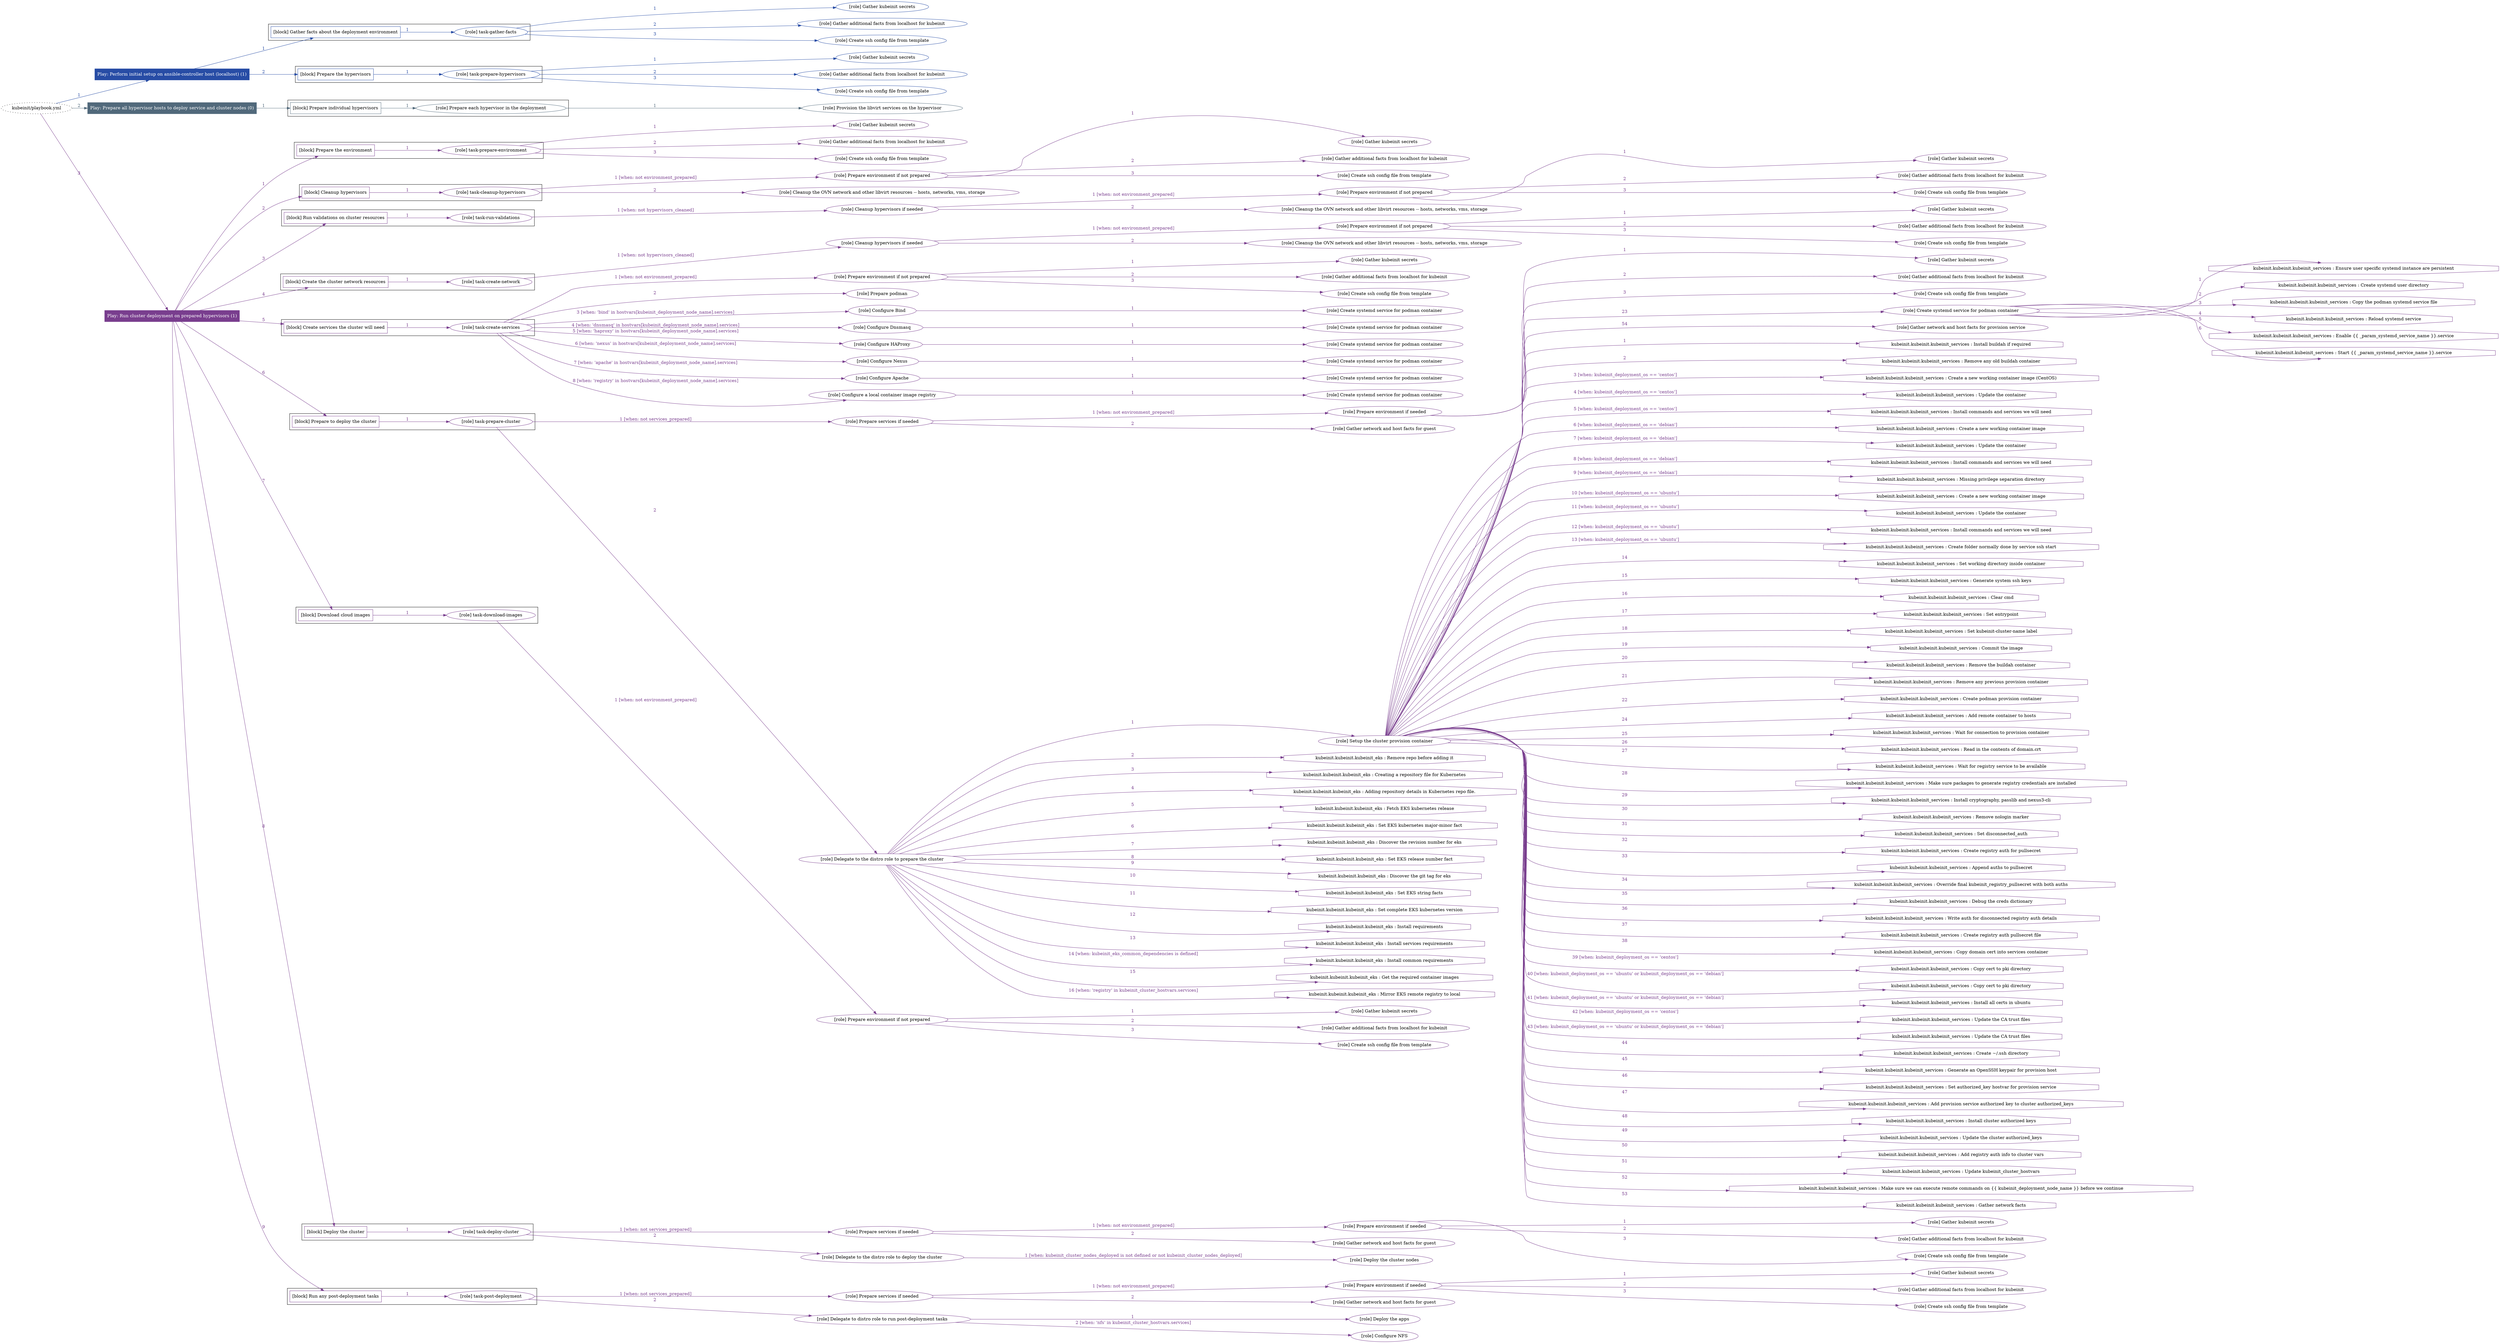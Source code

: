 digraph {
	graph [concentrate=true ordering=in rankdir=LR ratio=fill]
	edge [esep=5 sep=10]
	"kubeinit/playbook.yml" [URL="/home/runner/work/kubeinit/kubeinit/kubeinit/playbook.yml" id=playbook_89695944 style=dotted]
	play_575a7492 [label="Play: Perform initial setup on ansible-controller host (localhost) (1)" URL="/home/runner/work/kubeinit/kubeinit/kubeinit/playbook.yml" color="#274ca5" fontcolor="#ffffff" id=play_575a7492 shape=box style=filled tooltip=localhost]
	"kubeinit/playbook.yml" -> play_575a7492 [label="1 " color="#274ca5" fontcolor="#274ca5" id=edge_6829605b labeltooltip="1 " tooltip="1 "]
	subgraph "Gather kubeinit secrets" {
		role_94f011bb [label="[role] Gather kubeinit secrets" URL="/home/runner/.ansible/collections/ansible_collections/kubeinit/kubeinit/roles/kubeinit_prepare/tasks/gather_kubeinit_facts.yml" color="#274ca5" id=role_94f011bb tooltip="Gather kubeinit secrets"]
	}
	subgraph "Gather additional facts from localhost for kubeinit" {
		role_50ff34f7 [label="[role] Gather additional facts from localhost for kubeinit" URL="/home/runner/.ansible/collections/ansible_collections/kubeinit/kubeinit/roles/kubeinit_prepare/tasks/gather_kubeinit_facts.yml" color="#274ca5" id=role_50ff34f7 tooltip="Gather additional facts from localhost for kubeinit"]
	}
	subgraph "Create ssh config file from template" {
		role_1016c1ad [label="[role] Create ssh config file from template" URL="/home/runner/.ansible/collections/ansible_collections/kubeinit/kubeinit/roles/kubeinit_prepare/tasks/gather_kubeinit_facts.yml" color="#274ca5" id=role_1016c1ad tooltip="Create ssh config file from template"]
	}
	subgraph "task-gather-facts" {
		role_c0081783 [label="[role] task-gather-facts" URL="/home/runner/work/kubeinit/kubeinit/kubeinit/playbook.yml" color="#274ca5" id=role_c0081783 tooltip="task-gather-facts"]
		role_c0081783 -> role_94f011bb [label="1 " color="#274ca5" fontcolor="#274ca5" id=edge_2fe340aa labeltooltip="1 " tooltip="1 "]
		role_c0081783 -> role_50ff34f7 [label="2 " color="#274ca5" fontcolor="#274ca5" id=edge_44e4e8d9 labeltooltip="2 " tooltip="2 "]
		role_c0081783 -> role_1016c1ad [label="3 " color="#274ca5" fontcolor="#274ca5" id=edge_3db7cbef labeltooltip="3 " tooltip="3 "]
	}
	subgraph "Gather kubeinit secrets" {
		role_4bd39cb6 [label="[role] Gather kubeinit secrets" URL="/home/runner/.ansible/collections/ansible_collections/kubeinit/kubeinit/roles/kubeinit_prepare/tasks/gather_kubeinit_facts.yml" color="#274ca5" id=role_4bd39cb6 tooltip="Gather kubeinit secrets"]
	}
	subgraph "Gather additional facts from localhost for kubeinit" {
		role_45e12c7b [label="[role] Gather additional facts from localhost for kubeinit" URL="/home/runner/.ansible/collections/ansible_collections/kubeinit/kubeinit/roles/kubeinit_prepare/tasks/gather_kubeinit_facts.yml" color="#274ca5" id=role_45e12c7b tooltip="Gather additional facts from localhost for kubeinit"]
	}
	subgraph "Create ssh config file from template" {
		role_f9504518 [label="[role] Create ssh config file from template" URL="/home/runner/.ansible/collections/ansible_collections/kubeinit/kubeinit/roles/kubeinit_prepare/tasks/gather_kubeinit_facts.yml" color="#274ca5" id=role_f9504518 tooltip="Create ssh config file from template"]
	}
	subgraph "task-prepare-hypervisors" {
		role_1975f48c [label="[role] task-prepare-hypervisors" URL="/home/runner/work/kubeinit/kubeinit/kubeinit/playbook.yml" color="#274ca5" id=role_1975f48c tooltip="task-prepare-hypervisors"]
		role_1975f48c -> role_4bd39cb6 [label="1 " color="#274ca5" fontcolor="#274ca5" id=edge_ea38e2ab labeltooltip="1 " tooltip="1 "]
		role_1975f48c -> role_45e12c7b [label="2 " color="#274ca5" fontcolor="#274ca5" id=edge_e9d228d8 labeltooltip="2 " tooltip="2 "]
		role_1975f48c -> role_f9504518 [label="3 " color="#274ca5" fontcolor="#274ca5" id=edge_030d6d11 labeltooltip="3 " tooltip="3 "]
	}
	subgraph "Play: Perform initial setup on ansible-controller host (localhost) (1)" {
		play_575a7492 -> block_b2113be5 [label=1 color="#274ca5" fontcolor="#274ca5" id=edge_5c96131a labeltooltip=1 tooltip=1]
		subgraph cluster_block_b2113be5 {
			block_b2113be5 [label="[block] Gather facts about the deployment environment" URL="/home/runner/work/kubeinit/kubeinit/kubeinit/playbook.yml" color="#274ca5" id=block_b2113be5 labeltooltip="Gather facts about the deployment environment" shape=box tooltip="Gather facts about the deployment environment"]
			block_b2113be5 -> role_c0081783 [label="1 " color="#274ca5" fontcolor="#274ca5" id=edge_63539789 labeltooltip="1 " tooltip="1 "]
		}
		play_575a7492 -> block_74a9bc63 [label=2 color="#274ca5" fontcolor="#274ca5" id=edge_73fe74b8 labeltooltip=2 tooltip=2]
		subgraph cluster_block_74a9bc63 {
			block_74a9bc63 [label="[block] Prepare the hypervisors" URL="/home/runner/work/kubeinit/kubeinit/kubeinit/playbook.yml" color="#274ca5" id=block_74a9bc63 labeltooltip="Prepare the hypervisors" shape=box tooltip="Prepare the hypervisors"]
			block_74a9bc63 -> role_1975f48c [label="1 " color="#274ca5" fontcolor="#274ca5" id=edge_ef2cbd75 labeltooltip="1 " tooltip="1 "]
		}
	}
	play_6bae314c [label="Play: Prepare all hypervisor hosts to deploy service and cluster nodes (0)" URL="/home/runner/work/kubeinit/kubeinit/kubeinit/playbook.yml" color="#51697b" fontcolor="#ffffff" id=play_6bae314c shape=box style=filled tooltip="Play: Prepare all hypervisor hosts to deploy service and cluster nodes (0)"]
	"kubeinit/playbook.yml" -> play_6bae314c [label="2 " color="#51697b" fontcolor="#51697b" id=edge_7b0d32dd labeltooltip="2 " tooltip="2 "]
	subgraph "Provision the libvirt services on the hypervisor" {
		role_78fefd6c [label="[role] Provision the libvirt services on the hypervisor" URL="/home/runner/.ansible/collections/ansible_collections/kubeinit/kubeinit/roles/kubeinit_prepare/tasks/prepare_hypervisor.yml" color="#51697b" id=role_78fefd6c tooltip="Provision the libvirt services on the hypervisor"]
	}
	subgraph "Prepare each hypervisor in the deployment" {
		role_f8818443 [label="[role] Prepare each hypervisor in the deployment" URL="/home/runner/work/kubeinit/kubeinit/kubeinit/playbook.yml" color="#51697b" id=role_f8818443 tooltip="Prepare each hypervisor in the deployment"]
		role_f8818443 -> role_78fefd6c [label="1 " color="#51697b" fontcolor="#51697b" id=edge_41bcce18 labeltooltip="1 " tooltip="1 "]
	}
	subgraph "Play: Prepare all hypervisor hosts to deploy service and cluster nodes (0)" {
		play_6bae314c -> block_86af333e [label=1 color="#51697b" fontcolor="#51697b" id=edge_2e57c1df labeltooltip=1 tooltip=1]
		subgraph cluster_block_86af333e {
			block_86af333e [label="[block] Prepare individual hypervisors" URL="/home/runner/work/kubeinit/kubeinit/kubeinit/playbook.yml" color="#51697b" id=block_86af333e labeltooltip="Prepare individual hypervisors" shape=box tooltip="Prepare individual hypervisors"]
			block_86af333e -> role_f8818443 [label="1 " color="#51697b" fontcolor="#51697b" id=edge_a5263692 labeltooltip="1 " tooltip="1 "]
		}
	}
	play_bbfc7200 [label="Play: Run cluster deployment on prepared hypervisors (1)" URL="/home/runner/work/kubeinit/kubeinit/kubeinit/playbook.yml" color="#793e8e" fontcolor="#ffffff" id=play_bbfc7200 shape=box style=filled tooltip=localhost]
	"kubeinit/playbook.yml" -> play_bbfc7200 [label="3 " color="#793e8e" fontcolor="#793e8e" id=edge_edcc3d47 labeltooltip="3 " tooltip="3 "]
	subgraph "Gather kubeinit secrets" {
		role_00e25854 [label="[role] Gather kubeinit secrets" URL="/home/runner/.ansible/collections/ansible_collections/kubeinit/kubeinit/roles/kubeinit_prepare/tasks/gather_kubeinit_facts.yml" color="#793e8e" id=role_00e25854 tooltip="Gather kubeinit secrets"]
	}
	subgraph "Gather additional facts from localhost for kubeinit" {
		role_ded65ce6 [label="[role] Gather additional facts from localhost for kubeinit" URL="/home/runner/.ansible/collections/ansible_collections/kubeinit/kubeinit/roles/kubeinit_prepare/tasks/gather_kubeinit_facts.yml" color="#793e8e" id=role_ded65ce6 tooltip="Gather additional facts from localhost for kubeinit"]
	}
	subgraph "Create ssh config file from template" {
		role_a454b146 [label="[role] Create ssh config file from template" URL="/home/runner/.ansible/collections/ansible_collections/kubeinit/kubeinit/roles/kubeinit_prepare/tasks/gather_kubeinit_facts.yml" color="#793e8e" id=role_a454b146 tooltip="Create ssh config file from template"]
	}
	subgraph "task-prepare-environment" {
		role_95b0ac69 [label="[role] task-prepare-environment" URL="/home/runner/work/kubeinit/kubeinit/kubeinit/playbook.yml" color="#793e8e" id=role_95b0ac69 tooltip="task-prepare-environment"]
		role_95b0ac69 -> role_00e25854 [label="1 " color="#793e8e" fontcolor="#793e8e" id=edge_4621a652 labeltooltip="1 " tooltip="1 "]
		role_95b0ac69 -> role_ded65ce6 [label="2 " color="#793e8e" fontcolor="#793e8e" id=edge_697b0869 labeltooltip="2 " tooltip="2 "]
		role_95b0ac69 -> role_a454b146 [label="3 " color="#793e8e" fontcolor="#793e8e" id=edge_91e2e303 labeltooltip="3 " tooltip="3 "]
	}
	subgraph "Gather kubeinit secrets" {
		role_69adaf6b [label="[role] Gather kubeinit secrets" URL="/home/runner/.ansible/collections/ansible_collections/kubeinit/kubeinit/roles/kubeinit_prepare/tasks/gather_kubeinit_facts.yml" color="#793e8e" id=role_69adaf6b tooltip="Gather kubeinit secrets"]
	}
	subgraph "Gather additional facts from localhost for kubeinit" {
		role_5a906462 [label="[role] Gather additional facts from localhost for kubeinit" URL="/home/runner/.ansible/collections/ansible_collections/kubeinit/kubeinit/roles/kubeinit_prepare/tasks/gather_kubeinit_facts.yml" color="#793e8e" id=role_5a906462 tooltip="Gather additional facts from localhost for kubeinit"]
	}
	subgraph "Create ssh config file from template" {
		role_c527609c [label="[role] Create ssh config file from template" URL="/home/runner/.ansible/collections/ansible_collections/kubeinit/kubeinit/roles/kubeinit_prepare/tasks/gather_kubeinit_facts.yml" color="#793e8e" id=role_c527609c tooltip="Create ssh config file from template"]
	}
	subgraph "Prepare environment if not prepared" {
		role_0b979276 [label="[role] Prepare environment if not prepared" URL="/home/runner/.ansible/collections/ansible_collections/kubeinit/kubeinit/roles/kubeinit_prepare/tasks/cleanup_hypervisors.yml" color="#793e8e" id=role_0b979276 tooltip="Prepare environment if not prepared"]
		role_0b979276 -> role_69adaf6b [label="1 " color="#793e8e" fontcolor="#793e8e" id=edge_f7434142 labeltooltip="1 " tooltip="1 "]
		role_0b979276 -> role_5a906462 [label="2 " color="#793e8e" fontcolor="#793e8e" id=edge_af9cc560 labeltooltip="2 " tooltip="2 "]
		role_0b979276 -> role_c527609c [label="3 " color="#793e8e" fontcolor="#793e8e" id=edge_9a1d4262 labeltooltip="3 " tooltip="3 "]
	}
	subgraph "Cleanup the OVN network and other libvirt resources -- hosts, networks, vms, storage" {
		role_f2b8f29c [label="[role] Cleanup the OVN network and other libvirt resources -- hosts, networks, vms, storage" URL="/home/runner/.ansible/collections/ansible_collections/kubeinit/kubeinit/roles/kubeinit_prepare/tasks/cleanup_hypervisors.yml" color="#793e8e" id=role_f2b8f29c tooltip="Cleanup the OVN network and other libvirt resources -- hosts, networks, vms, storage"]
	}
	subgraph "task-cleanup-hypervisors" {
		role_7b023c36 [label="[role] task-cleanup-hypervisors" URL="/home/runner/work/kubeinit/kubeinit/kubeinit/playbook.yml" color="#793e8e" id=role_7b023c36 tooltip="task-cleanup-hypervisors"]
		role_7b023c36 -> role_0b979276 [label="1 [when: not environment_prepared]" color="#793e8e" fontcolor="#793e8e" id=edge_34ee5011 labeltooltip="1 [when: not environment_prepared]" tooltip="1 [when: not environment_prepared]"]
		role_7b023c36 -> role_f2b8f29c [label="2 " color="#793e8e" fontcolor="#793e8e" id=edge_d270bdc8 labeltooltip="2 " tooltip="2 "]
	}
	subgraph "Gather kubeinit secrets" {
		role_236cf895 [label="[role] Gather kubeinit secrets" URL="/home/runner/.ansible/collections/ansible_collections/kubeinit/kubeinit/roles/kubeinit_prepare/tasks/gather_kubeinit_facts.yml" color="#793e8e" id=role_236cf895 tooltip="Gather kubeinit secrets"]
	}
	subgraph "Gather additional facts from localhost for kubeinit" {
		role_ea387b65 [label="[role] Gather additional facts from localhost for kubeinit" URL="/home/runner/.ansible/collections/ansible_collections/kubeinit/kubeinit/roles/kubeinit_prepare/tasks/gather_kubeinit_facts.yml" color="#793e8e" id=role_ea387b65 tooltip="Gather additional facts from localhost for kubeinit"]
	}
	subgraph "Create ssh config file from template" {
		role_791f87a7 [label="[role] Create ssh config file from template" URL="/home/runner/.ansible/collections/ansible_collections/kubeinit/kubeinit/roles/kubeinit_prepare/tasks/gather_kubeinit_facts.yml" color="#793e8e" id=role_791f87a7 tooltip="Create ssh config file from template"]
	}
	subgraph "Prepare environment if not prepared" {
		role_280a8fb1 [label="[role] Prepare environment if not prepared" URL="/home/runner/.ansible/collections/ansible_collections/kubeinit/kubeinit/roles/kubeinit_prepare/tasks/cleanup_hypervisors.yml" color="#793e8e" id=role_280a8fb1 tooltip="Prepare environment if not prepared"]
		role_280a8fb1 -> role_236cf895 [label="1 " color="#793e8e" fontcolor="#793e8e" id=edge_aa47941c labeltooltip="1 " tooltip="1 "]
		role_280a8fb1 -> role_ea387b65 [label="2 " color="#793e8e" fontcolor="#793e8e" id=edge_896dae60 labeltooltip="2 " tooltip="2 "]
		role_280a8fb1 -> role_791f87a7 [label="3 " color="#793e8e" fontcolor="#793e8e" id=edge_cd3c1a0e labeltooltip="3 " tooltip="3 "]
	}
	subgraph "Cleanup the OVN network and other libvirt resources -- hosts, networks, vms, storage" {
		role_9a15d401 [label="[role] Cleanup the OVN network and other libvirt resources -- hosts, networks, vms, storage" URL="/home/runner/.ansible/collections/ansible_collections/kubeinit/kubeinit/roles/kubeinit_prepare/tasks/cleanup_hypervisors.yml" color="#793e8e" id=role_9a15d401 tooltip="Cleanup the OVN network and other libvirt resources -- hosts, networks, vms, storage"]
	}
	subgraph "Cleanup hypervisors if needed" {
		role_8a0190d8 [label="[role] Cleanup hypervisors if needed" URL="/home/runner/.ansible/collections/ansible_collections/kubeinit/kubeinit/roles/kubeinit_validations/tasks/main.yml" color="#793e8e" id=role_8a0190d8 tooltip="Cleanup hypervisors if needed"]
		role_8a0190d8 -> role_280a8fb1 [label="1 [when: not environment_prepared]" color="#793e8e" fontcolor="#793e8e" id=edge_efc32847 labeltooltip="1 [when: not environment_prepared]" tooltip="1 [when: not environment_prepared]"]
		role_8a0190d8 -> role_9a15d401 [label="2 " color="#793e8e" fontcolor="#793e8e" id=edge_fb037152 labeltooltip="2 " tooltip="2 "]
	}
	subgraph "task-run-validations" {
		role_87d74231 [label="[role] task-run-validations" URL="/home/runner/work/kubeinit/kubeinit/kubeinit/playbook.yml" color="#793e8e" id=role_87d74231 tooltip="task-run-validations"]
		role_87d74231 -> role_8a0190d8 [label="1 [when: not hypervisors_cleaned]" color="#793e8e" fontcolor="#793e8e" id=edge_f7913ccf labeltooltip="1 [when: not hypervisors_cleaned]" tooltip="1 [when: not hypervisors_cleaned]"]
	}
	subgraph "Gather kubeinit secrets" {
		role_5d37a824 [label="[role] Gather kubeinit secrets" URL="/home/runner/.ansible/collections/ansible_collections/kubeinit/kubeinit/roles/kubeinit_prepare/tasks/gather_kubeinit_facts.yml" color="#793e8e" id=role_5d37a824 tooltip="Gather kubeinit secrets"]
	}
	subgraph "Gather additional facts from localhost for kubeinit" {
		role_adece5f5 [label="[role] Gather additional facts from localhost for kubeinit" URL="/home/runner/.ansible/collections/ansible_collections/kubeinit/kubeinit/roles/kubeinit_prepare/tasks/gather_kubeinit_facts.yml" color="#793e8e" id=role_adece5f5 tooltip="Gather additional facts from localhost for kubeinit"]
	}
	subgraph "Create ssh config file from template" {
		role_53c156c1 [label="[role] Create ssh config file from template" URL="/home/runner/.ansible/collections/ansible_collections/kubeinit/kubeinit/roles/kubeinit_prepare/tasks/gather_kubeinit_facts.yml" color="#793e8e" id=role_53c156c1 tooltip="Create ssh config file from template"]
	}
	subgraph "Prepare environment if not prepared" {
		role_260d3810 [label="[role] Prepare environment if not prepared" URL="/home/runner/.ansible/collections/ansible_collections/kubeinit/kubeinit/roles/kubeinit_prepare/tasks/cleanup_hypervisors.yml" color="#793e8e" id=role_260d3810 tooltip="Prepare environment if not prepared"]
		role_260d3810 -> role_5d37a824 [label="1 " color="#793e8e" fontcolor="#793e8e" id=edge_faa986c4 labeltooltip="1 " tooltip="1 "]
		role_260d3810 -> role_adece5f5 [label="2 " color="#793e8e" fontcolor="#793e8e" id=edge_52ec78af labeltooltip="2 " tooltip="2 "]
		role_260d3810 -> role_53c156c1 [label="3 " color="#793e8e" fontcolor="#793e8e" id=edge_163f8c9a labeltooltip="3 " tooltip="3 "]
	}
	subgraph "Cleanup the OVN network and other libvirt resources -- hosts, networks, vms, storage" {
		role_676a4db8 [label="[role] Cleanup the OVN network and other libvirt resources -- hosts, networks, vms, storage" URL="/home/runner/.ansible/collections/ansible_collections/kubeinit/kubeinit/roles/kubeinit_prepare/tasks/cleanup_hypervisors.yml" color="#793e8e" id=role_676a4db8 tooltip="Cleanup the OVN network and other libvirt resources -- hosts, networks, vms, storage"]
	}
	subgraph "Cleanup hypervisors if needed" {
		role_29827584 [label="[role] Cleanup hypervisors if needed" URL="/home/runner/.ansible/collections/ansible_collections/kubeinit/kubeinit/roles/kubeinit_libvirt/tasks/create_network.yml" color="#793e8e" id=role_29827584 tooltip="Cleanup hypervisors if needed"]
		role_29827584 -> role_260d3810 [label="1 [when: not environment_prepared]" color="#793e8e" fontcolor="#793e8e" id=edge_78334f34 labeltooltip="1 [when: not environment_prepared]" tooltip="1 [when: not environment_prepared]"]
		role_29827584 -> role_676a4db8 [label="2 " color="#793e8e" fontcolor="#793e8e" id=edge_09b41107 labeltooltip="2 " tooltip="2 "]
	}
	subgraph "task-create-network" {
		role_2511a348 [label="[role] task-create-network" URL="/home/runner/work/kubeinit/kubeinit/kubeinit/playbook.yml" color="#793e8e" id=role_2511a348 tooltip="task-create-network"]
		role_2511a348 -> role_29827584 [label="1 [when: not hypervisors_cleaned]" color="#793e8e" fontcolor="#793e8e" id=edge_55e2558a labeltooltip="1 [when: not hypervisors_cleaned]" tooltip="1 [when: not hypervisors_cleaned]"]
	}
	subgraph "Gather kubeinit secrets" {
		role_d21c2c93 [label="[role] Gather kubeinit secrets" URL="/home/runner/.ansible/collections/ansible_collections/kubeinit/kubeinit/roles/kubeinit_prepare/tasks/gather_kubeinit_facts.yml" color="#793e8e" id=role_d21c2c93 tooltip="Gather kubeinit secrets"]
	}
	subgraph "Gather additional facts from localhost for kubeinit" {
		role_32fd18ea [label="[role] Gather additional facts from localhost for kubeinit" URL="/home/runner/.ansible/collections/ansible_collections/kubeinit/kubeinit/roles/kubeinit_prepare/tasks/gather_kubeinit_facts.yml" color="#793e8e" id=role_32fd18ea tooltip="Gather additional facts from localhost for kubeinit"]
	}
	subgraph "Create ssh config file from template" {
		role_41d86da3 [label="[role] Create ssh config file from template" URL="/home/runner/.ansible/collections/ansible_collections/kubeinit/kubeinit/roles/kubeinit_prepare/tasks/gather_kubeinit_facts.yml" color="#793e8e" id=role_41d86da3 tooltip="Create ssh config file from template"]
	}
	subgraph "Prepare environment if not prepared" {
		role_a89da3bc [label="[role] Prepare environment if not prepared" URL="/home/runner/.ansible/collections/ansible_collections/kubeinit/kubeinit/roles/kubeinit_services/tasks/main.yml" color="#793e8e" id=role_a89da3bc tooltip="Prepare environment if not prepared"]
		role_a89da3bc -> role_d21c2c93 [label="1 " color="#793e8e" fontcolor="#793e8e" id=edge_9a9dc9e2 labeltooltip="1 " tooltip="1 "]
		role_a89da3bc -> role_32fd18ea [label="2 " color="#793e8e" fontcolor="#793e8e" id=edge_31ec4e72 labeltooltip="2 " tooltip="2 "]
		role_a89da3bc -> role_41d86da3 [label="3 " color="#793e8e" fontcolor="#793e8e" id=edge_f920ddcb labeltooltip="3 " tooltip="3 "]
	}
	subgraph "Prepare podman" {
		role_154f3aa9 [label="[role] Prepare podman" URL="/home/runner/.ansible/collections/ansible_collections/kubeinit/kubeinit/roles/kubeinit_services/tasks/00_create_service_pod.yml" color="#793e8e" id=role_154f3aa9 tooltip="Prepare podman"]
	}
	subgraph "Create systemd service for podman container" {
		role_26002f76 [label="[role] Create systemd service for podman container" URL="/home/runner/.ansible/collections/ansible_collections/kubeinit/kubeinit/roles/kubeinit_bind/tasks/main.yml" color="#793e8e" id=role_26002f76 tooltip="Create systemd service for podman container"]
	}
	subgraph "Configure Bind" {
		role_a319b815 [label="[role] Configure Bind" URL="/home/runner/.ansible/collections/ansible_collections/kubeinit/kubeinit/roles/kubeinit_services/tasks/start_services_containers.yml" color="#793e8e" id=role_a319b815 tooltip="Configure Bind"]
		role_a319b815 -> role_26002f76 [label="1 " color="#793e8e" fontcolor="#793e8e" id=edge_a3819e17 labeltooltip="1 " tooltip="1 "]
	}
	subgraph "Create systemd service for podman container" {
		role_a4466678 [label="[role] Create systemd service for podman container" URL="/home/runner/.ansible/collections/ansible_collections/kubeinit/kubeinit/roles/kubeinit_dnsmasq/tasks/main.yml" color="#793e8e" id=role_a4466678 tooltip="Create systemd service for podman container"]
	}
	subgraph "Configure Dnsmasq" {
		role_5f1ca5cb [label="[role] Configure Dnsmasq" URL="/home/runner/.ansible/collections/ansible_collections/kubeinit/kubeinit/roles/kubeinit_services/tasks/start_services_containers.yml" color="#793e8e" id=role_5f1ca5cb tooltip="Configure Dnsmasq"]
		role_5f1ca5cb -> role_a4466678 [label="1 " color="#793e8e" fontcolor="#793e8e" id=edge_6b5d9df6 labeltooltip="1 " tooltip="1 "]
	}
	subgraph "Create systemd service for podman container" {
		role_d378458d [label="[role] Create systemd service for podman container" URL="/home/runner/.ansible/collections/ansible_collections/kubeinit/kubeinit/roles/kubeinit_haproxy/tasks/main.yml" color="#793e8e" id=role_d378458d tooltip="Create systemd service for podman container"]
	}
	subgraph "Configure HAProxy" {
		role_48ba5aac [label="[role] Configure HAProxy" URL="/home/runner/.ansible/collections/ansible_collections/kubeinit/kubeinit/roles/kubeinit_services/tasks/start_services_containers.yml" color="#793e8e" id=role_48ba5aac tooltip="Configure HAProxy"]
		role_48ba5aac -> role_d378458d [label="1 " color="#793e8e" fontcolor="#793e8e" id=edge_56edd137 labeltooltip="1 " tooltip="1 "]
	}
	subgraph "Create systemd service for podman container" {
		role_d6ca3ae6 [label="[role] Create systemd service for podman container" URL="/home/runner/.ansible/collections/ansible_collections/kubeinit/kubeinit/roles/kubeinit_nexus/tasks/main.yml" color="#793e8e" id=role_d6ca3ae6 tooltip="Create systemd service for podman container"]
	}
	subgraph "Configure Nexus" {
		role_f890379c [label="[role] Configure Nexus" URL="/home/runner/.ansible/collections/ansible_collections/kubeinit/kubeinit/roles/kubeinit_services/tasks/start_services_containers.yml" color="#793e8e" id=role_f890379c tooltip="Configure Nexus"]
		role_f890379c -> role_d6ca3ae6 [label="1 " color="#793e8e" fontcolor="#793e8e" id=edge_298c6e53 labeltooltip="1 " tooltip="1 "]
	}
	subgraph "Create systemd service for podman container" {
		role_033e798a [label="[role] Create systemd service for podman container" URL="/home/runner/.ansible/collections/ansible_collections/kubeinit/kubeinit/roles/kubeinit_apache/tasks/main.yml" color="#793e8e" id=role_033e798a tooltip="Create systemd service for podman container"]
	}
	subgraph "Configure Apache" {
		role_052f321f [label="[role] Configure Apache" URL="/home/runner/.ansible/collections/ansible_collections/kubeinit/kubeinit/roles/kubeinit_services/tasks/start_services_containers.yml" color="#793e8e" id=role_052f321f tooltip="Configure Apache"]
		role_052f321f -> role_033e798a [label="1 " color="#793e8e" fontcolor="#793e8e" id=edge_0d546fce labeltooltip="1 " tooltip="1 "]
	}
	subgraph "Create systemd service for podman container" {
		role_df97bf8b [label="[role] Create systemd service for podman container" URL="/home/runner/.ansible/collections/ansible_collections/kubeinit/kubeinit/roles/kubeinit_registry/tasks/main.yml" color="#793e8e" id=role_df97bf8b tooltip="Create systemd service for podman container"]
	}
	subgraph "Configure a local container image registry" {
		role_6da2c6b6 [label="[role] Configure a local container image registry" URL="/home/runner/.ansible/collections/ansible_collections/kubeinit/kubeinit/roles/kubeinit_services/tasks/start_services_containers.yml" color="#793e8e" id=role_6da2c6b6 tooltip="Configure a local container image registry"]
		role_6da2c6b6 -> role_df97bf8b [label="1 " color="#793e8e" fontcolor="#793e8e" id=edge_b6377363 labeltooltip="1 " tooltip="1 "]
	}
	subgraph "task-create-services" {
		role_ffb574aa [label="[role] task-create-services" URL="/home/runner/work/kubeinit/kubeinit/kubeinit/playbook.yml" color="#793e8e" id=role_ffb574aa tooltip="task-create-services"]
		role_ffb574aa -> role_a89da3bc [label="1 [when: not environment_prepared]" color="#793e8e" fontcolor="#793e8e" id=edge_63c0fcae labeltooltip="1 [when: not environment_prepared]" tooltip="1 [when: not environment_prepared]"]
		role_ffb574aa -> role_154f3aa9 [label="2 " color="#793e8e" fontcolor="#793e8e" id=edge_6edeb372 labeltooltip="2 " tooltip="2 "]
		role_ffb574aa -> role_a319b815 [label="3 [when: 'bind' in hostvars[kubeinit_deployment_node_name].services]" color="#793e8e" fontcolor="#793e8e" id=edge_0d2633ef labeltooltip="3 [when: 'bind' in hostvars[kubeinit_deployment_node_name].services]" tooltip="3 [when: 'bind' in hostvars[kubeinit_deployment_node_name].services]"]
		role_ffb574aa -> role_5f1ca5cb [label="4 [when: 'dnsmasq' in hostvars[kubeinit_deployment_node_name].services]" color="#793e8e" fontcolor="#793e8e" id=edge_8246b1b5 labeltooltip="4 [when: 'dnsmasq' in hostvars[kubeinit_deployment_node_name].services]" tooltip="4 [when: 'dnsmasq' in hostvars[kubeinit_deployment_node_name].services]"]
		role_ffb574aa -> role_48ba5aac [label="5 [when: 'haproxy' in hostvars[kubeinit_deployment_node_name].services]" color="#793e8e" fontcolor="#793e8e" id=edge_f612b12a labeltooltip="5 [when: 'haproxy' in hostvars[kubeinit_deployment_node_name].services]" tooltip="5 [when: 'haproxy' in hostvars[kubeinit_deployment_node_name].services]"]
		role_ffb574aa -> role_f890379c [label="6 [when: 'nexus' in hostvars[kubeinit_deployment_node_name].services]" color="#793e8e" fontcolor="#793e8e" id=edge_2a24b57e labeltooltip="6 [when: 'nexus' in hostvars[kubeinit_deployment_node_name].services]" tooltip="6 [when: 'nexus' in hostvars[kubeinit_deployment_node_name].services]"]
		role_ffb574aa -> role_052f321f [label="7 [when: 'apache' in hostvars[kubeinit_deployment_node_name].services]" color="#793e8e" fontcolor="#793e8e" id=edge_c0530d25 labeltooltip="7 [when: 'apache' in hostvars[kubeinit_deployment_node_name].services]" tooltip="7 [when: 'apache' in hostvars[kubeinit_deployment_node_name].services]"]
		role_ffb574aa -> role_6da2c6b6 [label="8 [when: 'registry' in hostvars[kubeinit_deployment_node_name].services]" color="#793e8e" fontcolor="#793e8e" id=edge_dce2dc93 labeltooltip="8 [when: 'registry' in hostvars[kubeinit_deployment_node_name].services]" tooltip="8 [when: 'registry' in hostvars[kubeinit_deployment_node_name].services]"]
	}
	subgraph "Gather kubeinit secrets" {
		role_a6dfd6b5 [label="[role] Gather kubeinit secrets" URL="/home/runner/.ansible/collections/ansible_collections/kubeinit/kubeinit/roles/kubeinit_prepare/tasks/gather_kubeinit_facts.yml" color="#793e8e" id=role_a6dfd6b5 tooltip="Gather kubeinit secrets"]
	}
	subgraph "Gather additional facts from localhost for kubeinit" {
		role_30f4427b [label="[role] Gather additional facts from localhost for kubeinit" URL="/home/runner/.ansible/collections/ansible_collections/kubeinit/kubeinit/roles/kubeinit_prepare/tasks/gather_kubeinit_facts.yml" color="#793e8e" id=role_30f4427b tooltip="Gather additional facts from localhost for kubeinit"]
	}
	subgraph "Create ssh config file from template" {
		role_f9d6859e [label="[role] Create ssh config file from template" URL="/home/runner/.ansible/collections/ansible_collections/kubeinit/kubeinit/roles/kubeinit_prepare/tasks/gather_kubeinit_facts.yml" color="#793e8e" id=role_f9d6859e tooltip="Create ssh config file from template"]
	}
	subgraph "Prepare environment if needed" {
		role_43cd1f04 [label="[role] Prepare environment if needed" URL="/home/runner/.ansible/collections/ansible_collections/kubeinit/kubeinit/roles/kubeinit_services/tasks/prepare_services.yml" color="#793e8e" id=role_43cd1f04 tooltip="Prepare environment if needed"]
		role_43cd1f04 -> role_a6dfd6b5 [label="1 " color="#793e8e" fontcolor="#793e8e" id=edge_647a7f7f labeltooltip="1 " tooltip="1 "]
		role_43cd1f04 -> role_30f4427b [label="2 " color="#793e8e" fontcolor="#793e8e" id=edge_a01caed2 labeltooltip="2 " tooltip="2 "]
		role_43cd1f04 -> role_f9d6859e [label="3 " color="#793e8e" fontcolor="#793e8e" id=edge_c8dbf75e labeltooltip="3 " tooltip="3 "]
	}
	subgraph "Gather network and host facts for guest" {
		role_ef9c53f5 [label="[role] Gather network and host facts for guest" URL="/home/runner/.ansible/collections/ansible_collections/kubeinit/kubeinit/roles/kubeinit_services/tasks/prepare_services.yml" color="#793e8e" id=role_ef9c53f5 tooltip="Gather network and host facts for guest"]
	}
	subgraph "Prepare services if needed" {
		role_be68dbc4 [label="[role] Prepare services if needed" URL="/home/runner/.ansible/collections/ansible_collections/kubeinit/kubeinit/roles/kubeinit_prepare/tasks/prepare_cluster.yml" color="#793e8e" id=role_be68dbc4 tooltip="Prepare services if needed"]
		role_be68dbc4 -> role_43cd1f04 [label="1 [when: not environment_prepared]" color="#793e8e" fontcolor="#793e8e" id=edge_d5a85029 labeltooltip="1 [when: not environment_prepared]" tooltip="1 [when: not environment_prepared]"]
		role_be68dbc4 -> role_ef9c53f5 [label="2 " color="#793e8e" fontcolor="#793e8e" id=edge_557914c5 labeltooltip="2 " tooltip="2 "]
	}
	subgraph "Create systemd service for podman container" {
		role_0726007a [label="[role] Create systemd service for podman container" URL="/home/runner/.ansible/collections/ansible_collections/kubeinit/kubeinit/roles/kubeinit_services/tasks/create_provision_container.yml" color="#793e8e" id=role_0726007a tooltip="Create systemd service for podman container"]
		task_c3f2dbff [label="kubeinit.kubeinit.kubeinit_services : Ensure user specific systemd instance are persistent" URL="/home/runner/.ansible/collections/ansible_collections/kubeinit/kubeinit/roles/kubeinit_services/tasks/create_managed_service.yml" color="#793e8e" id=task_c3f2dbff shape=octagon tooltip="kubeinit.kubeinit.kubeinit_services : Ensure user specific systemd instance are persistent"]
		role_0726007a -> task_c3f2dbff [label="1 " color="#793e8e" fontcolor="#793e8e" id=edge_6a2a4dcb labeltooltip="1 " tooltip="1 "]
		task_f9d3a379 [label="kubeinit.kubeinit.kubeinit_services : Create systemd user directory" URL="/home/runner/.ansible/collections/ansible_collections/kubeinit/kubeinit/roles/kubeinit_services/tasks/create_managed_service.yml" color="#793e8e" id=task_f9d3a379 shape=octagon tooltip="kubeinit.kubeinit.kubeinit_services : Create systemd user directory"]
		role_0726007a -> task_f9d3a379 [label="2 " color="#793e8e" fontcolor="#793e8e" id=edge_47d3d9b9 labeltooltip="2 " tooltip="2 "]
		task_cf2414d6 [label="kubeinit.kubeinit.kubeinit_services : Copy the podman systemd service file" URL="/home/runner/.ansible/collections/ansible_collections/kubeinit/kubeinit/roles/kubeinit_services/tasks/create_managed_service.yml" color="#793e8e" id=task_cf2414d6 shape=octagon tooltip="kubeinit.kubeinit.kubeinit_services : Copy the podman systemd service file"]
		role_0726007a -> task_cf2414d6 [label="3 " color="#793e8e" fontcolor="#793e8e" id=edge_ad7cff0e labeltooltip="3 " tooltip="3 "]
		task_293be38e [label="kubeinit.kubeinit.kubeinit_services : Reload systemd service" URL="/home/runner/.ansible/collections/ansible_collections/kubeinit/kubeinit/roles/kubeinit_services/tasks/create_managed_service.yml" color="#793e8e" id=task_293be38e shape=octagon tooltip="kubeinit.kubeinit.kubeinit_services : Reload systemd service"]
		role_0726007a -> task_293be38e [label="4 " color="#793e8e" fontcolor="#793e8e" id=edge_e3c5e67c labeltooltip="4 " tooltip="4 "]
		task_71c452c2 [label="kubeinit.kubeinit.kubeinit_services : Enable {{ _param_systemd_service_name }}.service" URL="/home/runner/.ansible/collections/ansible_collections/kubeinit/kubeinit/roles/kubeinit_services/tasks/create_managed_service.yml" color="#793e8e" id=task_71c452c2 shape=octagon tooltip="kubeinit.kubeinit.kubeinit_services : Enable {{ _param_systemd_service_name }}.service"]
		role_0726007a -> task_71c452c2 [label="5 " color="#793e8e" fontcolor="#793e8e" id=edge_2811145a labeltooltip="5 " tooltip="5 "]
		task_0f6c0d3c [label="kubeinit.kubeinit.kubeinit_services : Start {{ _param_systemd_service_name }}.service" URL="/home/runner/.ansible/collections/ansible_collections/kubeinit/kubeinit/roles/kubeinit_services/tasks/create_managed_service.yml" color="#793e8e" id=task_0f6c0d3c shape=octagon tooltip="kubeinit.kubeinit.kubeinit_services : Start {{ _param_systemd_service_name }}.service"]
		role_0726007a -> task_0f6c0d3c [label="6 " color="#793e8e" fontcolor="#793e8e" id=edge_e438d8b8 labeltooltip="6 " tooltip="6 "]
	}
	subgraph "Gather network and host facts for provision service" {
		role_875f9c77 [label="[role] Gather network and host facts for provision service" URL="/home/runner/.ansible/collections/ansible_collections/kubeinit/kubeinit/roles/kubeinit_services/tasks/create_provision_container.yml" color="#793e8e" id=role_875f9c77 tooltip="Gather network and host facts for provision service"]
	}
	subgraph "Setup the cluster provision container" {
		role_bf16554c [label="[role] Setup the cluster provision container" URL="/home/runner/.ansible/collections/ansible_collections/kubeinit/kubeinit/roles/kubeinit_eks/tasks/prepare_cluster.yml" color="#793e8e" id=role_bf16554c tooltip="Setup the cluster provision container"]
		task_4ef8e1f3 [label="kubeinit.kubeinit.kubeinit_services : Install buildah if required" URL="/home/runner/.ansible/collections/ansible_collections/kubeinit/kubeinit/roles/kubeinit_services/tasks/create_provision_container.yml" color="#793e8e" id=task_4ef8e1f3 shape=octagon tooltip="kubeinit.kubeinit.kubeinit_services : Install buildah if required"]
		role_bf16554c -> task_4ef8e1f3 [label="1 " color="#793e8e" fontcolor="#793e8e" id=edge_e15183b1 labeltooltip="1 " tooltip="1 "]
		task_9f8cc0ce [label="kubeinit.kubeinit.kubeinit_services : Remove any old buildah container" URL="/home/runner/.ansible/collections/ansible_collections/kubeinit/kubeinit/roles/kubeinit_services/tasks/create_provision_container.yml" color="#793e8e" id=task_9f8cc0ce shape=octagon tooltip="kubeinit.kubeinit.kubeinit_services : Remove any old buildah container"]
		role_bf16554c -> task_9f8cc0ce [label="2 " color="#793e8e" fontcolor="#793e8e" id=edge_02e99236 labeltooltip="2 " tooltip="2 "]
		task_bf2d5786 [label="kubeinit.kubeinit.kubeinit_services : Create a new working container image (CentOS)" URL="/home/runner/.ansible/collections/ansible_collections/kubeinit/kubeinit/roles/kubeinit_services/tasks/create_provision_container.yml" color="#793e8e" id=task_bf2d5786 shape=octagon tooltip="kubeinit.kubeinit.kubeinit_services : Create a new working container image (CentOS)"]
		role_bf16554c -> task_bf2d5786 [label="3 [when: kubeinit_deployment_os == 'centos']" color="#793e8e" fontcolor="#793e8e" id=edge_dd6662c8 labeltooltip="3 [when: kubeinit_deployment_os == 'centos']" tooltip="3 [when: kubeinit_deployment_os == 'centos']"]
		task_458b16b7 [label="kubeinit.kubeinit.kubeinit_services : Update the container" URL="/home/runner/.ansible/collections/ansible_collections/kubeinit/kubeinit/roles/kubeinit_services/tasks/create_provision_container.yml" color="#793e8e" id=task_458b16b7 shape=octagon tooltip="kubeinit.kubeinit.kubeinit_services : Update the container"]
		role_bf16554c -> task_458b16b7 [label="4 [when: kubeinit_deployment_os == 'centos']" color="#793e8e" fontcolor="#793e8e" id=edge_8bd782ed labeltooltip="4 [when: kubeinit_deployment_os == 'centos']" tooltip="4 [when: kubeinit_deployment_os == 'centos']"]
		task_28e65e7a [label="kubeinit.kubeinit.kubeinit_services : Install commands and services we will need" URL="/home/runner/.ansible/collections/ansible_collections/kubeinit/kubeinit/roles/kubeinit_services/tasks/create_provision_container.yml" color="#793e8e" id=task_28e65e7a shape=octagon tooltip="kubeinit.kubeinit.kubeinit_services : Install commands and services we will need"]
		role_bf16554c -> task_28e65e7a [label="5 [when: kubeinit_deployment_os == 'centos']" color="#793e8e" fontcolor="#793e8e" id=edge_a39294a9 labeltooltip="5 [when: kubeinit_deployment_os == 'centos']" tooltip="5 [when: kubeinit_deployment_os == 'centos']"]
		task_ed7a5be5 [label="kubeinit.kubeinit.kubeinit_services : Create a new working container image" URL="/home/runner/.ansible/collections/ansible_collections/kubeinit/kubeinit/roles/kubeinit_services/tasks/create_provision_container.yml" color="#793e8e" id=task_ed7a5be5 shape=octagon tooltip="kubeinit.kubeinit.kubeinit_services : Create a new working container image"]
		role_bf16554c -> task_ed7a5be5 [label="6 [when: kubeinit_deployment_os == 'debian']" color="#793e8e" fontcolor="#793e8e" id=edge_3e547bff labeltooltip="6 [when: kubeinit_deployment_os == 'debian']" tooltip="6 [when: kubeinit_deployment_os == 'debian']"]
		task_08c4c368 [label="kubeinit.kubeinit.kubeinit_services : Update the container" URL="/home/runner/.ansible/collections/ansible_collections/kubeinit/kubeinit/roles/kubeinit_services/tasks/create_provision_container.yml" color="#793e8e" id=task_08c4c368 shape=octagon tooltip="kubeinit.kubeinit.kubeinit_services : Update the container"]
		role_bf16554c -> task_08c4c368 [label="7 [when: kubeinit_deployment_os == 'debian']" color="#793e8e" fontcolor="#793e8e" id=edge_2f6454ab labeltooltip="7 [when: kubeinit_deployment_os == 'debian']" tooltip="7 [when: kubeinit_deployment_os == 'debian']"]
		task_f6bb3efc [label="kubeinit.kubeinit.kubeinit_services : Install commands and services we will need" URL="/home/runner/.ansible/collections/ansible_collections/kubeinit/kubeinit/roles/kubeinit_services/tasks/create_provision_container.yml" color="#793e8e" id=task_f6bb3efc shape=octagon tooltip="kubeinit.kubeinit.kubeinit_services : Install commands and services we will need"]
		role_bf16554c -> task_f6bb3efc [label="8 [when: kubeinit_deployment_os == 'debian']" color="#793e8e" fontcolor="#793e8e" id=edge_6ba3acd2 labeltooltip="8 [when: kubeinit_deployment_os == 'debian']" tooltip="8 [when: kubeinit_deployment_os == 'debian']"]
		task_6aaa6fd7 [label="kubeinit.kubeinit.kubeinit_services : Missing privilege separation directory" URL="/home/runner/.ansible/collections/ansible_collections/kubeinit/kubeinit/roles/kubeinit_services/tasks/create_provision_container.yml" color="#793e8e" id=task_6aaa6fd7 shape=octagon tooltip="kubeinit.kubeinit.kubeinit_services : Missing privilege separation directory"]
		role_bf16554c -> task_6aaa6fd7 [label="9 [when: kubeinit_deployment_os == 'debian']" color="#793e8e" fontcolor="#793e8e" id=edge_3ab4035e labeltooltip="9 [when: kubeinit_deployment_os == 'debian']" tooltip="9 [when: kubeinit_deployment_os == 'debian']"]
		task_1062d098 [label="kubeinit.kubeinit.kubeinit_services : Create a new working container image" URL="/home/runner/.ansible/collections/ansible_collections/kubeinit/kubeinit/roles/kubeinit_services/tasks/create_provision_container.yml" color="#793e8e" id=task_1062d098 shape=octagon tooltip="kubeinit.kubeinit.kubeinit_services : Create a new working container image"]
		role_bf16554c -> task_1062d098 [label="10 [when: kubeinit_deployment_os == 'ubuntu']" color="#793e8e" fontcolor="#793e8e" id=edge_feb0f771 labeltooltip="10 [when: kubeinit_deployment_os == 'ubuntu']" tooltip="10 [when: kubeinit_deployment_os == 'ubuntu']"]
		task_986dd431 [label="kubeinit.kubeinit.kubeinit_services : Update the container" URL="/home/runner/.ansible/collections/ansible_collections/kubeinit/kubeinit/roles/kubeinit_services/tasks/create_provision_container.yml" color="#793e8e" id=task_986dd431 shape=octagon tooltip="kubeinit.kubeinit.kubeinit_services : Update the container"]
		role_bf16554c -> task_986dd431 [label="11 [when: kubeinit_deployment_os == 'ubuntu']" color="#793e8e" fontcolor="#793e8e" id=edge_0d7fdcb0 labeltooltip="11 [when: kubeinit_deployment_os == 'ubuntu']" tooltip="11 [when: kubeinit_deployment_os == 'ubuntu']"]
		task_ef02781f [label="kubeinit.kubeinit.kubeinit_services : Install commands and services we will need" URL="/home/runner/.ansible/collections/ansible_collections/kubeinit/kubeinit/roles/kubeinit_services/tasks/create_provision_container.yml" color="#793e8e" id=task_ef02781f shape=octagon tooltip="kubeinit.kubeinit.kubeinit_services : Install commands and services we will need"]
		role_bf16554c -> task_ef02781f [label="12 [when: kubeinit_deployment_os == 'ubuntu']" color="#793e8e" fontcolor="#793e8e" id=edge_d227ac3e labeltooltip="12 [when: kubeinit_deployment_os == 'ubuntu']" tooltip="12 [when: kubeinit_deployment_os == 'ubuntu']"]
		task_fae2d197 [label="kubeinit.kubeinit.kubeinit_services : Create folder normally done by service ssh start" URL="/home/runner/.ansible/collections/ansible_collections/kubeinit/kubeinit/roles/kubeinit_services/tasks/create_provision_container.yml" color="#793e8e" id=task_fae2d197 shape=octagon tooltip="kubeinit.kubeinit.kubeinit_services : Create folder normally done by service ssh start"]
		role_bf16554c -> task_fae2d197 [label="13 [when: kubeinit_deployment_os == 'ubuntu']" color="#793e8e" fontcolor="#793e8e" id=edge_10fde1be labeltooltip="13 [when: kubeinit_deployment_os == 'ubuntu']" tooltip="13 [when: kubeinit_deployment_os == 'ubuntu']"]
		task_e73c636d [label="kubeinit.kubeinit.kubeinit_services : Set working directory inside container" URL="/home/runner/.ansible/collections/ansible_collections/kubeinit/kubeinit/roles/kubeinit_services/tasks/create_provision_container.yml" color="#793e8e" id=task_e73c636d shape=octagon tooltip="kubeinit.kubeinit.kubeinit_services : Set working directory inside container"]
		role_bf16554c -> task_e73c636d [label="14 " color="#793e8e" fontcolor="#793e8e" id=edge_3c7e2372 labeltooltip="14 " tooltip="14 "]
		task_58b54813 [label="kubeinit.kubeinit.kubeinit_services : Generate system ssh keys" URL="/home/runner/.ansible/collections/ansible_collections/kubeinit/kubeinit/roles/kubeinit_services/tasks/create_provision_container.yml" color="#793e8e" id=task_58b54813 shape=octagon tooltip="kubeinit.kubeinit.kubeinit_services : Generate system ssh keys"]
		role_bf16554c -> task_58b54813 [label="15 " color="#793e8e" fontcolor="#793e8e" id=edge_28de3b76 labeltooltip="15 " tooltip="15 "]
		task_fe61d175 [label="kubeinit.kubeinit.kubeinit_services : Clear cmd" URL="/home/runner/.ansible/collections/ansible_collections/kubeinit/kubeinit/roles/kubeinit_services/tasks/create_provision_container.yml" color="#793e8e" id=task_fe61d175 shape=octagon tooltip="kubeinit.kubeinit.kubeinit_services : Clear cmd"]
		role_bf16554c -> task_fe61d175 [label="16 " color="#793e8e" fontcolor="#793e8e" id=edge_71c3847b labeltooltip="16 " tooltip="16 "]
		task_58a3cbb8 [label="kubeinit.kubeinit.kubeinit_services : Set entrypoint" URL="/home/runner/.ansible/collections/ansible_collections/kubeinit/kubeinit/roles/kubeinit_services/tasks/create_provision_container.yml" color="#793e8e" id=task_58a3cbb8 shape=octagon tooltip="kubeinit.kubeinit.kubeinit_services : Set entrypoint"]
		role_bf16554c -> task_58a3cbb8 [label="17 " color="#793e8e" fontcolor="#793e8e" id=edge_c78accb4 labeltooltip="17 " tooltip="17 "]
		task_40f5dbf7 [label="kubeinit.kubeinit.kubeinit_services : Set kubeinit-cluster-name label" URL="/home/runner/.ansible/collections/ansible_collections/kubeinit/kubeinit/roles/kubeinit_services/tasks/create_provision_container.yml" color="#793e8e" id=task_40f5dbf7 shape=octagon tooltip="kubeinit.kubeinit.kubeinit_services : Set kubeinit-cluster-name label"]
		role_bf16554c -> task_40f5dbf7 [label="18 " color="#793e8e" fontcolor="#793e8e" id=edge_6a439fe7 labeltooltip="18 " tooltip="18 "]
		task_22098ab4 [label="kubeinit.kubeinit.kubeinit_services : Commit the image" URL="/home/runner/.ansible/collections/ansible_collections/kubeinit/kubeinit/roles/kubeinit_services/tasks/create_provision_container.yml" color="#793e8e" id=task_22098ab4 shape=octagon tooltip="kubeinit.kubeinit.kubeinit_services : Commit the image"]
		role_bf16554c -> task_22098ab4 [label="19 " color="#793e8e" fontcolor="#793e8e" id=edge_202c5249 labeltooltip="19 " tooltip="19 "]
		task_c6d36694 [label="kubeinit.kubeinit.kubeinit_services : Remove the buildah container" URL="/home/runner/.ansible/collections/ansible_collections/kubeinit/kubeinit/roles/kubeinit_services/tasks/create_provision_container.yml" color="#793e8e" id=task_c6d36694 shape=octagon tooltip="kubeinit.kubeinit.kubeinit_services : Remove the buildah container"]
		role_bf16554c -> task_c6d36694 [label="20 " color="#793e8e" fontcolor="#793e8e" id=edge_b3094935 labeltooltip="20 " tooltip="20 "]
		task_5f5c3012 [label="kubeinit.kubeinit.kubeinit_services : Remove any previous provision container" URL="/home/runner/.ansible/collections/ansible_collections/kubeinit/kubeinit/roles/kubeinit_services/tasks/create_provision_container.yml" color="#793e8e" id=task_5f5c3012 shape=octagon tooltip="kubeinit.kubeinit.kubeinit_services : Remove any previous provision container"]
		role_bf16554c -> task_5f5c3012 [label="21 " color="#793e8e" fontcolor="#793e8e" id=edge_979a7442 labeltooltip="21 " tooltip="21 "]
		task_c513abf2 [label="kubeinit.kubeinit.kubeinit_services : Create podman provision container" URL="/home/runner/.ansible/collections/ansible_collections/kubeinit/kubeinit/roles/kubeinit_services/tasks/create_provision_container.yml" color="#793e8e" id=task_c513abf2 shape=octagon tooltip="kubeinit.kubeinit.kubeinit_services : Create podman provision container"]
		role_bf16554c -> task_c513abf2 [label="22 " color="#793e8e" fontcolor="#793e8e" id=edge_51c67dbb labeltooltip="22 " tooltip="22 "]
		role_bf16554c -> role_0726007a [label="23 " color="#793e8e" fontcolor="#793e8e" id=edge_904b89c8 labeltooltip="23 " tooltip="23 "]
		task_909402f2 [label="kubeinit.kubeinit.kubeinit_services : Add remote container to hosts" URL="/home/runner/.ansible/collections/ansible_collections/kubeinit/kubeinit/roles/kubeinit_services/tasks/create_provision_container.yml" color="#793e8e" id=task_909402f2 shape=octagon tooltip="kubeinit.kubeinit.kubeinit_services : Add remote container to hosts"]
		role_bf16554c -> task_909402f2 [label="24 " color="#793e8e" fontcolor="#793e8e" id=edge_12478352 labeltooltip="24 " tooltip="24 "]
		task_96a28e27 [label="kubeinit.kubeinit.kubeinit_services : Wait for connection to provision container" URL="/home/runner/.ansible/collections/ansible_collections/kubeinit/kubeinit/roles/kubeinit_services/tasks/create_provision_container.yml" color="#793e8e" id=task_96a28e27 shape=octagon tooltip="kubeinit.kubeinit.kubeinit_services : Wait for connection to provision container"]
		role_bf16554c -> task_96a28e27 [label="25 " color="#793e8e" fontcolor="#793e8e" id=edge_c2f2c368 labeltooltip="25 " tooltip="25 "]
		task_43f3955f [label="kubeinit.kubeinit.kubeinit_services : Read in the contents of domain.crt" URL="/home/runner/.ansible/collections/ansible_collections/kubeinit/kubeinit/roles/kubeinit_services/tasks/create_provision_container.yml" color="#793e8e" id=task_43f3955f shape=octagon tooltip="kubeinit.kubeinit.kubeinit_services : Read in the contents of domain.crt"]
		role_bf16554c -> task_43f3955f [label="26 " color="#793e8e" fontcolor="#793e8e" id=edge_cefb03b6 labeltooltip="26 " tooltip="26 "]
		task_d6947e2d [label="kubeinit.kubeinit.kubeinit_services : Wait for registry service to be available" URL="/home/runner/.ansible/collections/ansible_collections/kubeinit/kubeinit/roles/kubeinit_services/tasks/create_provision_container.yml" color="#793e8e" id=task_d6947e2d shape=octagon tooltip="kubeinit.kubeinit.kubeinit_services : Wait for registry service to be available"]
		role_bf16554c -> task_d6947e2d [label="27 " color="#793e8e" fontcolor="#793e8e" id=edge_42f03c91 labeltooltip="27 " tooltip="27 "]
		task_50f14af3 [label="kubeinit.kubeinit.kubeinit_services : Make sure packages to generate registry credentials are installed" URL="/home/runner/.ansible/collections/ansible_collections/kubeinit/kubeinit/roles/kubeinit_services/tasks/create_provision_container.yml" color="#793e8e" id=task_50f14af3 shape=octagon tooltip="kubeinit.kubeinit.kubeinit_services : Make sure packages to generate registry credentials are installed"]
		role_bf16554c -> task_50f14af3 [label="28 " color="#793e8e" fontcolor="#793e8e" id=edge_f838a6bc labeltooltip="28 " tooltip="28 "]
		task_048a32f4 [label="kubeinit.kubeinit.kubeinit_services : Install cryptography, passlib and nexus3-cli" URL="/home/runner/.ansible/collections/ansible_collections/kubeinit/kubeinit/roles/kubeinit_services/tasks/create_provision_container.yml" color="#793e8e" id=task_048a32f4 shape=octagon tooltip="kubeinit.kubeinit.kubeinit_services : Install cryptography, passlib and nexus3-cli"]
		role_bf16554c -> task_048a32f4 [label="29 " color="#793e8e" fontcolor="#793e8e" id=edge_55bf7a1e labeltooltip="29 " tooltip="29 "]
		task_3092fd66 [label="kubeinit.kubeinit.kubeinit_services : Remove nologin marker" URL="/home/runner/.ansible/collections/ansible_collections/kubeinit/kubeinit/roles/kubeinit_services/tasks/create_provision_container.yml" color="#793e8e" id=task_3092fd66 shape=octagon tooltip="kubeinit.kubeinit.kubeinit_services : Remove nologin marker"]
		role_bf16554c -> task_3092fd66 [label="30 " color="#793e8e" fontcolor="#793e8e" id=edge_915cc1f1 labeltooltip="30 " tooltip="30 "]
		task_9dcd05c7 [label="kubeinit.kubeinit.kubeinit_services : Set disconnected_auth" URL="/home/runner/.ansible/collections/ansible_collections/kubeinit/kubeinit/roles/kubeinit_services/tasks/create_provision_container.yml" color="#793e8e" id=task_9dcd05c7 shape=octagon tooltip="kubeinit.kubeinit.kubeinit_services : Set disconnected_auth"]
		role_bf16554c -> task_9dcd05c7 [label="31 " color="#793e8e" fontcolor="#793e8e" id=edge_621978be labeltooltip="31 " tooltip="31 "]
		task_733f3452 [label="kubeinit.kubeinit.kubeinit_services : Create registry auth for pullsecret" URL="/home/runner/.ansible/collections/ansible_collections/kubeinit/kubeinit/roles/kubeinit_services/tasks/create_provision_container.yml" color="#793e8e" id=task_733f3452 shape=octagon tooltip="kubeinit.kubeinit.kubeinit_services : Create registry auth for pullsecret"]
		role_bf16554c -> task_733f3452 [label="32 " color="#793e8e" fontcolor="#793e8e" id=edge_87da47b9 labeltooltip="32 " tooltip="32 "]
		task_e2ef3602 [label="kubeinit.kubeinit.kubeinit_services : Append auths to pullsecret" URL="/home/runner/.ansible/collections/ansible_collections/kubeinit/kubeinit/roles/kubeinit_services/tasks/create_provision_container.yml" color="#793e8e" id=task_e2ef3602 shape=octagon tooltip="kubeinit.kubeinit.kubeinit_services : Append auths to pullsecret"]
		role_bf16554c -> task_e2ef3602 [label="33 " color="#793e8e" fontcolor="#793e8e" id=edge_a1a448a1 labeltooltip="33 " tooltip="33 "]
		task_71ab5baf [label="kubeinit.kubeinit.kubeinit_services : Override final kubeinit_registry_pullsecret with both auths" URL="/home/runner/.ansible/collections/ansible_collections/kubeinit/kubeinit/roles/kubeinit_services/tasks/create_provision_container.yml" color="#793e8e" id=task_71ab5baf shape=octagon tooltip="kubeinit.kubeinit.kubeinit_services : Override final kubeinit_registry_pullsecret with both auths"]
		role_bf16554c -> task_71ab5baf [label="34 " color="#793e8e" fontcolor="#793e8e" id=edge_016a9677 labeltooltip="34 " tooltip="34 "]
		task_54cbd63e [label="kubeinit.kubeinit.kubeinit_services : Debug the creds dictionary" URL="/home/runner/.ansible/collections/ansible_collections/kubeinit/kubeinit/roles/kubeinit_services/tasks/create_provision_container.yml" color="#793e8e" id=task_54cbd63e shape=octagon tooltip="kubeinit.kubeinit.kubeinit_services : Debug the creds dictionary"]
		role_bf16554c -> task_54cbd63e [label="35 " color="#793e8e" fontcolor="#793e8e" id=edge_0c6a7977 labeltooltip="35 " tooltip="35 "]
		task_241fc248 [label="kubeinit.kubeinit.kubeinit_services : Write auth for disconnected registry auth details" URL="/home/runner/.ansible/collections/ansible_collections/kubeinit/kubeinit/roles/kubeinit_services/tasks/create_provision_container.yml" color="#793e8e" id=task_241fc248 shape=octagon tooltip="kubeinit.kubeinit.kubeinit_services : Write auth for disconnected registry auth details"]
		role_bf16554c -> task_241fc248 [label="36 " color="#793e8e" fontcolor="#793e8e" id=edge_82252c28 labeltooltip="36 " tooltip="36 "]
		task_b1a44d50 [label="kubeinit.kubeinit.kubeinit_services : Create registry auth pullsecret file" URL="/home/runner/.ansible/collections/ansible_collections/kubeinit/kubeinit/roles/kubeinit_services/tasks/create_provision_container.yml" color="#793e8e" id=task_b1a44d50 shape=octagon tooltip="kubeinit.kubeinit.kubeinit_services : Create registry auth pullsecret file"]
		role_bf16554c -> task_b1a44d50 [label="37 " color="#793e8e" fontcolor="#793e8e" id=edge_dc5b292b labeltooltip="37 " tooltip="37 "]
		task_2986bed3 [label="kubeinit.kubeinit.kubeinit_services : Copy domain cert into services container" URL="/home/runner/.ansible/collections/ansible_collections/kubeinit/kubeinit/roles/kubeinit_services/tasks/create_provision_container.yml" color="#793e8e" id=task_2986bed3 shape=octagon tooltip="kubeinit.kubeinit.kubeinit_services : Copy domain cert into services container"]
		role_bf16554c -> task_2986bed3 [label="38 " color="#793e8e" fontcolor="#793e8e" id=edge_adc9ceb3 labeltooltip="38 " tooltip="38 "]
		task_3b1348a4 [label="kubeinit.kubeinit.kubeinit_services : Copy cert to pki directory" URL="/home/runner/.ansible/collections/ansible_collections/kubeinit/kubeinit/roles/kubeinit_services/tasks/create_provision_container.yml" color="#793e8e" id=task_3b1348a4 shape=octagon tooltip="kubeinit.kubeinit.kubeinit_services : Copy cert to pki directory"]
		role_bf16554c -> task_3b1348a4 [label="39 [when: kubeinit_deployment_os == 'centos']" color="#793e8e" fontcolor="#793e8e" id=edge_81a59ef7 labeltooltip="39 [when: kubeinit_deployment_os == 'centos']" tooltip="39 [when: kubeinit_deployment_os == 'centos']"]
		task_13a32a26 [label="kubeinit.kubeinit.kubeinit_services : Copy cert to pki directory" URL="/home/runner/.ansible/collections/ansible_collections/kubeinit/kubeinit/roles/kubeinit_services/tasks/create_provision_container.yml" color="#793e8e" id=task_13a32a26 shape=octagon tooltip="kubeinit.kubeinit.kubeinit_services : Copy cert to pki directory"]
		role_bf16554c -> task_13a32a26 [label="40 [when: kubeinit_deployment_os == 'ubuntu' or kubeinit_deployment_os == 'debian']" color="#793e8e" fontcolor="#793e8e" id=edge_950d664c labeltooltip="40 [when: kubeinit_deployment_os == 'ubuntu' or kubeinit_deployment_os == 'debian']" tooltip="40 [when: kubeinit_deployment_os == 'ubuntu' or kubeinit_deployment_os == 'debian']"]
		task_3c50cd3f [label="kubeinit.kubeinit.kubeinit_services : Install all certs in ubuntu" URL="/home/runner/.ansible/collections/ansible_collections/kubeinit/kubeinit/roles/kubeinit_services/tasks/create_provision_container.yml" color="#793e8e" id=task_3c50cd3f shape=octagon tooltip="kubeinit.kubeinit.kubeinit_services : Install all certs in ubuntu"]
		role_bf16554c -> task_3c50cd3f [label="41 [when: kubeinit_deployment_os == 'ubuntu' or kubeinit_deployment_os == 'debian']" color="#793e8e" fontcolor="#793e8e" id=edge_46d7ca39 labeltooltip="41 [when: kubeinit_deployment_os == 'ubuntu' or kubeinit_deployment_os == 'debian']" tooltip="41 [when: kubeinit_deployment_os == 'ubuntu' or kubeinit_deployment_os == 'debian']"]
		task_23415a4f [label="kubeinit.kubeinit.kubeinit_services : Update the CA trust files" URL="/home/runner/.ansible/collections/ansible_collections/kubeinit/kubeinit/roles/kubeinit_services/tasks/create_provision_container.yml" color="#793e8e" id=task_23415a4f shape=octagon tooltip="kubeinit.kubeinit.kubeinit_services : Update the CA trust files"]
		role_bf16554c -> task_23415a4f [label="42 [when: kubeinit_deployment_os == 'centos']" color="#793e8e" fontcolor="#793e8e" id=edge_2c1a81c2 labeltooltip="42 [when: kubeinit_deployment_os == 'centos']" tooltip="42 [when: kubeinit_deployment_os == 'centos']"]
		task_c7966ae7 [label="kubeinit.kubeinit.kubeinit_services : Update the CA trust files" URL="/home/runner/.ansible/collections/ansible_collections/kubeinit/kubeinit/roles/kubeinit_services/tasks/create_provision_container.yml" color="#793e8e" id=task_c7966ae7 shape=octagon tooltip="kubeinit.kubeinit.kubeinit_services : Update the CA trust files"]
		role_bf16554c -> task_c7966ae7 [label="43 [when: kubeinit_deployment_os == 'ubuntu' or kubeinit_deployment_os == 'debian']" color="#793e8e" fontcolor="#793e8e" id=edge_d9372fee labeltooltip="43 [when: kubeinit_deployment_os == 'ubuntu' or kubeinit_deployment_os == 'debian']" tooltip="43 [when: kubeinit_deployment_os == 'ubuntu' or kubeinit_deployment_os == 'debian']"]
		task_02f92c93 [label="kubeinit.kubeinit.kubeinit_services : Create ~/.ssh directory" URL="/home/runner/.ansible/collections/ansible_collections/kubeinit/kubeinit/roles/kubeinit_services/tasks/create_provision_container.yml" color="#793e8e" id=task_02f92c93 shape=octagon tooltip="kubeinit.kubeinit.kubeinit_services : Create ~/.ssh directory"]
		role_bf16554c -> task_02f92c93 [label="44 " color="#793e8e" fontcolor="#793e8e" id=edge_e0cda275 labeltooltip="44 " tooltip="44 "]
		task_eac4e247 [label="kubeinit.kubeinit.kubeinit_services : Generate an OpenSSH keypair for provision host" URL="/home/runner/.ansible/collections/ansible_collections/kubeinit/kubeinit/roles/kubeinit_services/tasks/create_provision_container.yml" color="#793e8e" id=task_eac4e247 shape=octagon tooltip="kubeinit.kubeinit.kubeinit_services : Generate an OpenSSH keypair for provision host"]
		role_bf16554c -> task_eac4e247 [label="45 " color="#793e8e" fontcolor="#793e8e" id=edge_b027a55c labeltooltip="45 " tooltip="45 "]
		task_2bc2dd23 [label="kubeinit.kubeinit.kubeinit_services : Set authorized_key hostvar for provision service" URL="/home/runner/.ansible/collections/ansible_collections/kubeinit/kubeinit/roles/kubeinit_services/tasks/create_provision_container.yml" color="#793e8e" id=task_2bc2dd23 shape=octagon tooltip="kubeinit.kubeinit.kubeinit_services : Set authorized_key hostvar for provision service"]
		role_bf16554c -> task_2bc2dd23 [label="46 " color="#793e8e" fontcolor="#793e8e" id=edge_ff06a2a6 labeltooltip="46 " tooltip="46 "]
		task_7dacfea1 [label="kubeinit.kubeinit.kubeinit_services : Add provision service authorized key to cluster authorized_keys" URL="/home/runner/.ansible/collections/ansible_collections/kubeinit/kubeinit/roles/kubeinit_services/tasks/create_provision_container.yml" color="#793e8e" id=task_7dacfea1 shape=octagon tooltip="kubeinit.kubeinit.kubeinit_services : Add provision service authorized key to cluster authorized_keys"]
		role_bf16554c -> task_7dacfea1 [label="47 " color="#793e8e" fontcolor="#793e8e" id=edge_81b5d88f labeltooltip="47 " tooltip="47 "]
		task_820c30f0 [label="kubeinit.kubeinit.kubeinit_services : Install cluster authorized keys" URL="/home/runner/.ansible/collections/ansible_collections/kubeinit/kubeinit/roles/kubeinit_services/tasks/create_provision_container.yml" color="#793e8e" id=task_820c30f0 shape=octagon tooltip="kubeinit.kubeinit.kubeinit_services : Install cluster authorized keys"]
		role_bf16554c -> task_820c30f0 [label="48 " color="#793e8e" fontcolor="#793e8e" id=edge_f5df157c labeltooltip="48 " tooltip="48 "]
		task_12b30843 [label="kubeinit.kubeinit.kubeinit_services : Update the cluster authorized_keys" URL="/home/runner/.ansible/collections/ansible_collections/kubeinit/kubeinit/roles/kubeinit_services/tasks/create_provision_container.yml" color="#793e8e" id=task_12b30843 shape=octagon tooltip="kubeinit.kubeinit.kubeinit_services : Update the cluster authorized_keys"]
		role_bf16554c -> task_12b30843 [label="49 " color="#793e8e" fontcolor="#793e8e" id=edge_b74c7d86 labeltooltip="49 " tooltip="49 "]
		task_aa12f215 [label="kubeinit.kubeinit.kubeinit_services : Add registry auth info to cluster vars" URL="/home/runner/.ansible/collections/ansible_collections/kubeinit/kubeinit/roles/kubeinit_services/tasks/create_provision_container.yml" color="#793e8e" id=task_aa12f215 shape=octagon tooltip="kubeinit.kubeinit.kubeinit_services : Add registry auth info to cluster vars"]
		role_bf16554c -> task_aa12f215 [label="50 " color="#793e8e" fontcolor="#793e8e" id=edge_9780d6c8 labeltooltip="50 " tooltip="50 "]
		task_c8b75215 [label="kubeinit.kubeinit.kubeinit_services : Update kubeinit_cluster_hostvars" URL="/home/runner/.ansible/collections/ansible_collections/kubeinit/kubeinit/roles/kubeinit_services/tasks/create_provision_container.yml" color="#793e8e" id=task_c8b75215 shape=octagon tooltip="kubeinit.kubeinit.kubeinit_services : Update kubeinit_cluster_hostvars"]
		role_bf16554c -> task_c8b75215 [label="51 " color="#793e8e" fontcolor="#793e8e" id=edge_2e38e7f3 labeltooltip="51 " tooltip="51 "]
		task_844aa701 [label="kubeinit.kubeinit.kubeinit_services : Make sure we can execute remote commands on {{ kubeinit_deployment_node_name }} before we continue" URL="/home/runner/.ansible/collections/ansible_collections/kubeinit/kubeinit/roles/kubeinit_services/tasks/create_provision_container.yml" color="#793e8e" id=task_844aa701 shape=octagon tooltip="kubeinit.kubeinit.kubeinit_services : Make sure we can execute remote commands on {{ kubeinit_deployment_node_name }} before we continue"]
		role_bf16554c -> task_844aa701 [label="52 " color="#793e8e" fontcolor="#793e8e" id=edge_522882f3 labeltooltip="52 " tooltip="52 "]
		task_2548bd0c [label="kubeinit.kubeinit.kubeinit_services : Gather network facts" URL="/home/runner/.ansible/collections/ansible_collections/kubeinit/kubeinit/roles/kubeinit_services/tasks/create_provision_container.yml" color="#793e8e" id=task_2548bd0c shape=octagon tooltip="kubeinit.kubeinit.kubeinit_services : Gather network facts"]
		role_bf16554c -> task_2548bd0c [label="53 " color="#793e8e" fontcolor="#793e8e" id=edge_72e5b383 labeltooltip="53 " tooltip="53 "]
		role_bf16554c -> role_875f9c77 [label="54 " color="#793e8e" fontcolor="#793e8e" id=edge_a4116d7b labeltooltip="54 " tooltip="54 "]
	}
	subgraph "Delegate to the distro role to prepare the cluster" {
		role_e74b7a3b [label="[role] Delegate to the distro role to prepare the cluster" URL="/home/runner/.ansible/collections/ansible_collections/kubeinit/kubeinit/roles/kubeinit_prepare/tasks/prepare_cluster.yml" color="#793e8e" id=role_e74b7a3b tooltip="Delegate to the distro role to prepare the cluster"]
		role_e74b7a3b -> role_bf16554c [label="1 " color="#793e8e" fontcolor="#793e8e" id=edge_b6653860 labeltooltip="1 " tooltip="1 "]
		task_01297dd7 [label="kubeinit.kubeinit.kubeinit_eks : Remove repo before adding it" URL="/home/runner/.ansible/collections/ansible_collections/kubeinit/kubeinit/roles/kubeinit_eks/tasks/prepare_cluster.yml" color="#793e8e" id=task_01297dd7 shape=octagon tooltip="kubeinit.kubeinit.kubeinit_eks : Remove repo before adding it"]
		role_e74b7a3b -> task_01297dd7 [label="2 " color="#793e8e" fontcolor="#793e8e" id=edge_a05bf352 labeltooltip="2 " tooltip="2 "]
		task_fad5efe9 [label="kubeinit.kubeinit.kubeinit_eks : Creating a repository file for Kubernetes" URL="/home/runner/.ansible/collections/ansible_collections/kubeinit/kubeinit/roles/kubeinit_eks/tasks/prepare_cluster.yml" color="#793e8e" id=task_fad5efe9 shape=octagon tooltip="kubeinit.kubeinit.kubeinit_eks : Creating a repository file for Kubernetes"]
		role_e74b7a3b -> task_fad5efe9 [label="3 " color="#793e8e" fontcolor="#793e8e" id=edge_fb09342d labeltooltip="3 " tooltip="3 "]
		task_16349eb2 [label="kubeinit.kubeinit.kubeinit_eks : Adding repository details in Kubernetes repo file." URL="/home/runner/.ansible/collections/ansible_collections/kubeinit/kubeinit/roles/kubeinit_eks/tasks/prepare_cluster.yml" color="#793e8e" id=task_16349eb2 shape=octagon tooltip="kubeinit.kubeinit.kubeinit_eks : Adding repository details in Kubernetes repo file."]
		role_e74b7a3b -> task_16349eb2 [label="4 " color="#793e8e" fontcolor="#793e8e" id=edge_d62b5130 labeltooltip="4 " tooltip="4 "]
		task_e7870771 [label="kubeinit.kubeinit.kubeinit_eks : Fetch EKS kubernetes release" URL="/home/runner/.ansible/collections/ansible_collections/kubeinit/kubeinit/roles/kubeinit_eks/tasks/prepare_cluster.yml" color="#793e8e" id=task_e7870771 shape=octagon tooltip="kubeinit.kubeinit.kubeinit_eks : Fetch EKS kubernetes release"]
		role_e74b7a3b -> task_e7870771 [label="5 " color="#793e8e" fontcolor="#793e8e" id=edge_bcc1a506 labeltooltip="5 " tooltip="5 "]
		task_aca8bb10 [label="kubeinit.kubeinit.kubeinit_eks : Set EKS kubernetes major-minor fact" URL="/home/runner/.ansible/collections/ansible_collections/kubeinit/kubeinit/roles/kubeinit_eks/tasks/prepare_cluster.yml" color="#793e8e" id=task_aca8bb10 shape=octagon tooltip="kubeinit.kubeinit.kubeinit_eks : Set EKS kubernetes major-minor fact"]
		role_e74b7a3b -> task_aca8bb10 [label="6 " color="#793e8e" fontcolor="#793e8e" id=edge_09997ff9 labeltooltip="6 " tooltip="6 "]
		task_28b118ca [label="kubeinit.kubeinit.kubeinit_eks : Discover the revision number for eks" URL="/home/runner/.ansible/collections/ansible_collections/kubeinit/kubeinit/roles/kubeinit_eks/tasks/prepare_cluster.yml" color="#793e8e" id=task_28b118ca shape=octagon tooltip="kubeinit.kubeinit.kubeinit_eks : Discover the revision number for eks"]
		role_e74b7a3b -> task_28b118ca [label="7 " color="#793e8e" fontcolor="#793e8e" id=edge_56c2abbb labeltooltip="7 " tooltip="7 "]
		task_d7694c66 [label="kubeinit.kubeinit.kubeinit_eks : Set EKS release number fact" URL="/home/runner/.ansible/collections/ansible_collections/kubeinit/kubeinit/roles/kubeinit_eks/tasks/prepare_cluster.yml" color="#793e8e" id=task_d7694c66 shape=octagon tooltip="kubeinit.kubeinit.kubeinit_eks : Set EKS release number fact"]
		role_e74b7a3b -> task_d7694c66 [label="8 " color="#793e8e" fontcolor="#793e8e" id=edge_8392b4f8 labeltooltip="8 " tooltip="8 "]
		task_9878ad46 [label="kubeinit.kubeinit.kubeinit_eks : Discover the git tag for eks" URL="/home/runner/.ansible/collections/ansible_collections/kubeinit/kubeinit/roles/kubeinit_eks/tasks/prepare_cluster.yml" color="#793e8e" id=task_9878ad46 shape=octagon tooltip="kubeinit.kubeinit.kubeinit_eks : Discover the git tag for eks"]
		role_e74b7a3b -> task_9878ad46 [label="9 " color="#793e8e" fontcolor="#793e8e" id=edge_9f607dba labeltooltip="9 " tooltip="9 "]
		task_6560ef38 [label="kubeinit.kubeinit.kubeinit_eks : Set EKS string facts" URL="/home/runner/.ansible/collections/ansible_collections/kubeinit/kubeinit/roles/kubeinit_eks/tasks/prepare_cluster.yml" color="#793e8e" id=task_6560ef38 shape=octagon tooltip="kubeinit.kubeinit.kubeinit_eks : Set EKS string facts"]
		role_e74b7a3b -> task_6560ef38 [label="10 " color="#793e8e" fontcolor="#793e8e" id=edge_6205815d labeltooltip="10 " tooltip="10 "]
		task_ddf8021e [label="kubeinit.kubeinit.kubeinit_eks : Set complete EKS kubernetes version" URL="/home/runner/.ansible/collections/ansible_collections/kubeinit/kubeinit/roles/kubeinit_eks/tasks/prepare_cluster.yml" color="#793e8e" id=task_ddf8021e shape=octagon tooltip="kubeinit.kubeinit.kubeinit_eks : Set complete EKS kubernetes version"]
		role_e74b7a3b -> task_ddf8021e [label="11 " color="#793e8e" fontcolor="#793e8e" id=edge_90136337 labeltooltip="11 " tooltip="11 "]
		task_05052636 [label="kubeinit.kubeinit.kubeinit_eks : Install requirements" URL="/home/runner/.ansible/collections/ansible_collections/kubeinit/kubeinit/roles/kubeinit_eks/tasks/prepare_cluster.yml" color="#793e8e" id=task_05052636 shape=octagon tooltip="kubeinit.kubeinit.kubeinit_eks : Install requirements"]
		role_e74b7a3b -> task_05052636 [label="12 " color="#793e8e" fontcolor="#793e8e" id=edge_60f964f2 labeltooltip="12 " tooltip="12 "]
		task_ddc87d15 [label="kubeinit.kubeinit.kubeinit_eks : Install services requirements" URL="/home/runner/.ansible/collections/ansible_collections/kubeinit/kubeinit/roles/kubeinit_eks/tasks/prepare_cluster.yml" color="#793e8e" id=task_ddc87d15 shape=octagon tooltip="kubeinit.kubeinit.kubeinit_eks : Install services requirements"]
		role_e74b7a3b -> task_ddc87d15 [label="13 " color="#793e8e" fontcolor="#793e8e" id=edge_ff9e62b3 labeltooltip="13 " tooltip="13 "]
		task_7b4cde06 [label="kubeinit.kubeinit.kubeinit_eks : Install common requirements" URL="/home/runner/.ansible/collections/ansible_collections/kubeinit/kubeinit/roles/kubeinit_eks/tasks/prepare_cluster.yml" color="#793e8e" id=task_7b4cde06 shape=octagon tooltip="kubeinit.kubeinit.kubeinit_eks : Install common requirements"]
		role_e74b7a3b -> task_7b4cde06 [label="14 [when: kubeinit_eks_common_dependencies is defined]" color="#793e8e" fontcolor="#793e8e" id=edge_0de812ea labeltooltip="14 [when: kubeinit_eks_common_dependencies is defined]" tooltip="14 [when: kubeinit_eks_common_dependencies is defined]"]
		task_f637d695 [label="kubeinit.kubeinit.kubeinit_eks : Get the required container images" URL="/home/runner/.ansible/collections/ansible_collections/kubeinit/kubeinit/roles/kubeinit_eks/tasks/prepare_cluster.yml" color="#793e8e" id=task_f637d695 shape=octagon tooltip="kubeinit.kubeinit.kubeinit_eks : Get the required container images"]
		role_e74b7a3b -> task_f637d695 [label="15 " color="#793e8e" fontcolor="#793e8e" id=edge_ae3b7e67 labeltooltip="15 " tooltip="15 "]
		task_84611198 [label="kubeinit.kubeinit.kubeinit_eks : Mirror EKS remote registry to local" URL="/home/runner/.ansible/collections/ansible_collections/kubeinit/kubeinit/roles/kubeinit_eks/tasks/prepare_cluster.yml" color="#793e8e" id=task_84611198 shape=octagon tooltip="kubeinit.kubeinit.kubeinit_eks : Mirror EKS remote registry to local"]
		role_e74b7a3b -> task_84611198 [label="16 [when: 'registry' in kubeinit_cluster_hostvars.services]" color="#793e8e" fontcolor="#793e8e" id=edge_a0336a97 labeltooltip="16 [when: 'registry' in kubeinit_cluster_hostvars.services]" tooltip="16 [when: 'registry' in kubeinit_cluster_hostvars.services]"]
	}
	subgraph "task-prepare-cluster" {
		role_9532d725 [label="[role] task-prepare-cluster" URL="/home/runner/work/kubeinit/kubeinit/kubeinit/playbook.yml" color="#793e8e" id=role_9532d725 tooltip="task-prepare-cluster"]
		role_9532d725 -> role_be68dbc4 [label="1 [when: not services_prepared]" color="#793e8e" fontcolor="#793e8e" id=edge_c8f6bd3e labeltooltip="1 [when: not services_prepared]" tooltip="1 [when: not services_prepared]"]
		role_9532d725 -> role_e74b7a3b [label="2 " color="#793e8e" fontcolor="#793e8e" id=edge_5c79d576 labeltooltip="2 " tooltip="2 "]
	}
	subgraph "Gather kubeinit secrets" {
		role_3ee85c3f [label="[role] Gather kubeinit secrets" URL="/home/runner/.ansible/collections/ansible_collections/kubeinit/kubeinit/roles/kubeinit_prepare/tasks/gather_kubeinit_facts.yml" color="#793e8e" id=role_3ee85c3f tooltip="Gather kubeinit secrets"]
	}
	subgraph "Gather additional facts from localhost for kubeinit" {
		role_3f2067d6 [label="[role] Gather additional facts from localhost for kubeinit" URL="/home/runner/.ansible/collections/ansible_collections/kubeinit/kubeinit/roles/kubeinit_prepare/tasks/gather_kubeinit_facts.yml" color="#793e8e" id=role_3f2067d6 tooltip="Gather additional facts from localhost for kubeinit"]
	}
	subgraph "Create ssh config file from template" {
		role_8ebbfc76 [label="[role] Create ssh config file from template" URL="/home/runner/.ansible/collections/ansible_collections/kubeinit/kubeinit/roles/kubeinit_prepare/tasks/gather_kubeinit_facts.yml" color="#793e8e" id=role_8ebbfc76 tooltip="Create ssh config file from template"]
	}
	subgraph "Prepare environment if not prepared" {
		role_93822fbb [label="[role] Prepare environment if not prepared" URL="/home/runner/.ansible/collections/ansible_collections/kubeinit/kubeinit/roles/kubeinit_libvirt/tasks/download_cloud_images.yml" color="#793e8e" id=role_93822fbb tooltip="Prepare environment if not prepared"]
		role_93822fbb -> role_3ee85c3f [label="1 " color="#793e8e" fontcolor="#793e8e" id=edge_a0b1352c labeltooltip="1 " tooltip="1 "]
		role_93822fbb -> role_3f2067d6 [label="2 " color="#793e8e" fontcolor="#793e8e" id=edge_709b7142 labeltooltip="2 " tooltip="2 "]
		role_93822fbb -> role_8ebbfc76 [label="3 " color="#793e8e" fontcolor="#793e8e" id=edge_42981c54 labeltooltip="3 " tooltip="3 "]
	}
	subgraph "task-download-images" {
		role_cfbc22ca [label="[role] task-download-images" URL="/home/runner/work/kubeinit/kubeinit/kubeinit/playbook.yml" color="#793e8e" id=role_cfbc22ca tooltip="task-download-images"]
		role_cfbc22ca -> role_93822fbb [label="1 [when: not environment_prepared]" color="#793e8e" fontcolor="#793e8e" id=edge_b661a888 labeltooltip="1 [when: not environment_prepared]" tooltip="1 [when: not environment_prepared]"]
	}
	subgraph "Gather kubeinit secrets" {
		role_a7eef25a [label="[role] Gather kubeinit secrets" URL="/home/runner/.ansible/collections/ansible_collections/kubeinit/kubeinit/roles/kubeinit_prepare/tasks/gather_kubeinit_facts.yml" color="#793e8e" id=role_a7eef25a tooltip="Gather kubeinit secrets"]
	}
	subgraph "Gather additional facts from localhost for kubeinit" {
		role_35610e39 [label="[role] Gather additional facts from localhost for kubeinit" URL="/home/runner/.ansible/collections/ansible_collections/kubeinit/kubeinit/roles/kubeinit_prepare/tasks/gather_kubeinit_facts.yml" color="#793e8e" id=role_35610e39 tooltip="Gather additional facts from localhost for kubeinit"]
	}
	subgraph "Create ssh config file from template" {
		role_8de0ce50 [label="[role] Create ssh config file from template" URL="/home/runner/.ansible/collections/ansible_collections/kubeinit/kubeinit/roles/kubeinit_prepare/tasks/gather_kubeinit_facts.yml" color="#793e8e" id=role_8de0ce50 tooltip="Create ssh config file from template"]
	}
	subgraph "Prepare environment if needed" {
		role_b66b9c80 [label="[role] Prepare environment if needed" URL="/home/runner/.ansible/collections/ansible_collections/kubeinit/kubeinit/roles/kubeinit_services/tasks/prepare_services.yml" color="#793e8e" id=role_b66b9c80 tooltip="Prepare environment if needed"]
		role_b66b9c80 -> role_a7eef25a [label="1 " color="#793e8e" fontcolor="#793e8e" id=edge_72928a39 labeltooltip="1 " tooltip="1 "]
		role_b66b9c80 -> role_35610e39 [label="2 " color="#793e8e" fontcolor="#793e8e" id=edge_0efbac3e labeltooltip="2 " tooltip="2 "]
		role_b66b9c80 -> role_8de0ce50 [label="3 " color="#793e8e" fontcolor="#793e8e" id=edge_ba5937fc labeltooltip="3 " tooltip="3 "]
	}
	subgraph "Gather network and host facts for guest" {
		role_95d0e9f6 [label="[role] Gather network and host facts for guest" URL="/home/runner/.ansible/collections/ansible_collections/kubeinit/kubeinit/roles/kubeinit_services/tasks/prepare_services.yml" color="#793e8e" id=role_95d0e9f6 tooltip="Gather network and host facts for guest"]
	}
	subgraph "Prepare services if needed" {
		role_1d6b803a [label="[role] Prepare services if needed" URL="/home/runner/.ansible/collections/ansible_collections/kubeinit/kubeinit/roles/kubeinit_prepare/tasks/deploy_cluster.yml" color="#793e8e" id=role_1d6b803a tooltip="Prepare services if needed"]
		role_1d6b803a -> role_b66b9c80 [label="1 [when: not environment_prepared]" color="#793e8e" fontcolor="#793e8e" id=edge_f9197353 labeltooltip="1 [when: not environment_prepared]" tooltip="1 [when: not environment_prepared]"]
		role_1d6b803a -> role_95d0e9f6 [label="2 " color="#793e8e" fontcolor="#793e8e" id=edge_198f5169 labeltooltip="2 " tooltip="2 "]
	}
	subgraph "Deploy the cluster nodes" {
		role_8e267500 [label="[role] Deploy the cluster nodes" URL="/home/runner/.ansible/collections/ansible_collections/kubeinit/kubeinit/roles/kubeinit_eks/tasks/main.yml" color="#793e8e" id=role_8e267500 tooltip="Deploy the cluster nodes"]
	}
	subgraph "Delegate to the distro role to deploy the cluster" {
		role_4adb046e [label="[role] Delegate to the distro role to deploy the cluster" URL="/home/runner/.ansible/collections/ansible_collections/kubeinit/kubeinit/roles/kubeinit_prepare/tasks/deploy_cluster.yml" color="#793e8e" id=role_4adb046e tooltip="Delegate to the distro role to deploy the cluster"]
		role_4adb046e -> role_8e267500 [label="1 [when: kubeinit_cluster_nodes_deployed is not defined or not kubeinit_cluster_nodes_deployed]" color="#793e8e" fontcolor="#793e8e" id=edge_8283357e labeltooltip="1 [when: kubeinit_cluster_nodes_deployed is not defined or not kubeinit_cluster_nodes_deployed]" tooltip="1 [when: kubeinit_cluster_nodes_deployed is not defined or not kubeinit_cluster_nodes_deployed]"]
	}
	subgraph "task-deploy-cluster" {
		role_5a68883c [label="[role] task-deploy-cluster" URL="/home/runner/work/kubeinit/kubeinit/kubeinit/playbook.yml" color="#793e8e" id=role_5a68883c tooltip="task-deploy-cluster"]
		role_5a68883c -> role_1d6b803a [label="1 [when: not services_prepared]" color="#793e8e" fontcolor="#793e8e" id=edge_58a6c0ee labeltooltip="1 [when: not services_prepared]" tooltip="1 [when: not services_prepared]"]
		role_5a68883c -> role_4adb046e [label="2 " color="#793e8e" fontcolor="#793e8e" id=edge_91850e52 labeltooltip="2 " tooltip="2 "]
	}
	subgraph "Gather kubeinit secrets" {
		role_544d02df [label="[role] Gather kubeinit secrets" URL="/home/runner/.ansible/collections/ansible_collections/kubeinit/kubeinit/roles/kubeinit_prepare/tasks/gather_kubeinit_facts.yml" color="#793e8e" id=role_544d02df tooltip="Gather kubeinit secrets"]
	}
	subgraph "Gather additional facts from localhost for kubeinit" {
		role_8e1cf7bd [label="[role] Gather additional facts from localhost for kubeinit" URL="/home/runner/.ansible/collections/ansible_collections/kubeinit/kubeinit/roles/kubeinit_prepare/tasks/gather_kubeinit_facts.yml" color="#793e8e" id=role_8e1cf7bd tooltip="Gather additional facts from localhost for kubeinit"]
	}
	subgraph "Create ssh config file from template" {
		role_86c8946e [label="[role] Create ssh config file from template" URL="/home/runner/.ansible/collections/ansible_collections/kubeinit/kubeinit/roles/kubeinit_prepare/tasks/gather_kubeinit_facts.yml" color="#793e8e" id=role_86c8946e tooltip="Create ssh config file from template"]
	}
	subgraph "Prepare environment if needed" {
		role_7e01d510 [label="[role] Prepare environment if needed" URL="/home/runner/.ansible/collections/ansible_collections/kubeinit/kubeinit/roles/kubeinit_services/tasks/prepare_services.yml" color="#793e8e" id=role_7e01d510 tooltip="Prepare environment if needed"]
		role_7e01d510 -> role_544d02df [label="1 " color="#793e8e" fontcolor="#793e8e" id=edge_8619fe9e labeltooltip="1 " tooltip="1 "]
		role_7e01d510 -> role_8e1cf7bd [label="2 " color="#793e8e" fontcolor="#793e8e" id=edge_f5dfe0eb labeltooltip="2 " tooltip="2 "]
		role_7e01d510 -> role_86c8946e [label="3 " color="#793e8e" fontcolor="#793e8e" id=edge_f77e7da3 labeltooltip="3 " tooltip="3 "]
	}
	subgraph "Gather network and host facts for guest" {
		role_11c9a586 [label="[role] Gather network and host facts for guest" URL="/home/runner/.ansible/collections/ansible_collections/kubeinit/kubeinit/roles/kubeinit_services/tasks/prepare_services.yml" color="#793e8e" id=role_11c9a586 tooltip="Gather network and host facts for guest"]
	}
	subgraph "Prepare services if needed" {
		role_32ea1ee6 [label="[role] Prepare services if needed" URL="/home/runner/.ansible/collections/ansible_collections/kubeinit/kubeinit/roles/kubeinit_prepare/tasks/post_deployment.yml" color="#793e8e" id=role_32ea1ee6 tooltip="Prepare services if needed"]
		role_32ea1ee6 -> role_7e01d510 [label="1 [when: not environment_prepared]" color="#793e8e" fontcolor="#793e8e" id=edge_9864661d labeltooltip="1 [when: not environment_prepared]" tooltip="1 [when: not environment_prepared]"]
		role_32ea1ee6 -> role_11c9a586 [label="2 " color="#793e8e" fontcolor="#793e8e" id=edge_fb8d56d3 labeltooltip="2 " tooltip="2 "]
	}
	subgraph "Deploy the apps" {
		role_1dfbaa23 [label="[role] Deploy the apps" URL="/home/runner/.ansible/collections/ansible_collections/kubeinit/kubeinit/roles/kubeinit_eks/tasks/post_deployment_tasks.yml" color="#793e8e" id=role_1dfbaa23 tooltip="Deploy the apps"]
	}
	subgraph "Configure NFS" {
		role_891a0a32 [label="[role] Configure NFS" URL="/home/runner/.ansible/collections/ansible_collections/kubeinit/kubeinit/roles/kubeinit_eks/tasks/post_deployment_tasks.yml" color="#793e8e" id=role_891a0a32 tooltip="Configure NFS"]
	}
	subgraph "Delegate to distro role to run post-deployment tasks" {
		role_db19cd31 [label="[role] Delegate to distro role to run post-deployment tasks" URL="/home/runner/.ansible/collections/ansible_collections/kubeinit/kubeinit/roles/kubeinit_prepare/tasks/post_deployment.yml" color="#793e8e" id=role_db19cd31 tooltip="Delegate to distro role to run post-deployment tasks"]
		role_db19cd31 -> role_1dfbaa23 [label="1 " color="#793e8e" fontcolor="#793e8e" id=edge_f062080b labeltooltip="1 " tooltip="1 "]
		role_db19cd31 -> role_891a0a32 [label="2 [when: 'nfs' in kubeinit_cluster_hostvars.services]" color="#793e8e" fontcolor="#793e8e" id=edge_ee4cc366 labeltooltip="2 [when: 'nfs' in kubeinit_cluster_hostvars.services]" tooltip="2 [when: 'nfs' in kubeinit_cluster_hostvars.services]"]
	}
	subgraph "task-post-deployment" {
		role_e1e34638 [label="[role] task-post-deployment" URL="/home/runner/work/kubeinit/kubeinit/kubeinit/playbook.yml" color="#793e8e" id=role_e1e34638 tooltip="task-post-deployment"]
		role_e1e34638 -> role_32ea1ee6 [label="1 [when: not services_prepared]" color="#793e8e" fontcolor="#793e8e" id=edge_3883e692 labeltooltip="1 [when: not services_prepared]" tooltip="1 [when: not services_prepared]"]
		role_e1e34638 -> role_db19cd31 [label="2 " color="#793e8e" fontcolor="#793e8e" id=edge_da5d7cca labeltooltip="2 " tooltip="2 "]
	}
	subgraph "Play: Run cluster deployment on prepared hypervisors (1)" {
		play_bbfc7200 -> block_3797dd0c [label=1 color="#793e8e" fontcolor="#793e8e" id=edge_d1411efd labeltooltip=1 tooltip=1]
		subgraph cluster_block_3797dd0c {
			block_3797dd0c [label="[block] Prepare the environment" URL="/home/runner/work/kubeinit/kubeinit/kubeinit/playbook.yml" color="#793e8e" id=block_3797dd0c labeltooltip="Prepare the environment" shape=box tooltip="Prepare the environment"]
			block_3797dd0c -> role_95b0ac69 [label="1 " color="#793e8e" fontcolor="#793e8e" id=edge_0ae51d87 labeltooltip="1 " tooltip="1 "]
		}
		play_bbfc7200 -> block_18c85fa4 [label=2 color="#793e8e" fontcolor="#793e8e" id=edge_4d872136 labeltooltip=2 tooltip=2]
		subgraph cluster_block_18c85fa4 {
			block_18c85fa4 [label="[block] Cleanup hypervisors" URL="/home/runner/work/kubeinit/kubeinit/kubeinit/playbook.yml" color="#793e8e" id=block_18c85fa4 labeltooltip="Cleanup hypervisors" shape=box tooltip="Cleanup hypervisors"]
			block_18c85fa4 -> role_7b023c36 [label="1 " color="#793e8e" fontcolor="#793e8e" id=edge_cc08fc53 labeltooltip="1 " tooltip="1 "]
		}
		play_bbfc7200 -> block_707b92fb [label=3 color="#793e8e" fontcolor="#793e8e" id=edge_106f1dbc labeltooltip=3 tooltip=3]
		subgraph cluster_block_707b92fb {
			block_707b92fb [label="[block] Run validations on cluster resources" URL="/home/runner/work/kubeinit/kubeinit/kubeinit/playbook.yml" color="#793e8e" id=block_707b92fb labeltooltip="Run validations on cluster resources" shape=box tooltip="Run validations on cluster resources"]
			block_707b92fb -> role_87d74231 [label="1 " color="#793e8e" fontcolor="#793e8e" id=edge_71129241 labeltooltip="1 " tooltip="1 "]
		}
		play_bbfc7200 -> block_bf0c1ff4 [label=4 color="#793e8e" fontcolor="#793e8e" id=edge_679d892b labeltooltip=4 tooltip=4]
		subgraph cluster_block_bf0c1ff4 {
			block_bf0c1ff4 [label="[block] Create the cluster network resources" URL="/home/runner/work/kubeinit/kubeinit/kubeinit/playbook.yml" color="#793e8e" id=block_bf0c1ff4 labeltooltip="Create the cluster network resources" shape=box tooltip="Create the cluster network resources"]
			block_bf0c1ff4 -> role_2511a348 [label="1 " color="#793e8e" fontcolor="#793e8e" id=edge_974a4c66 labeltooltip="1 " tooltip="1 "]
		}
		play_bbfc7200 -> block_adebd7d5 [label=5 color="#793e8e" fontcolor="#793e8e" id=edge_7557c3dc labeltooltip=5 tooltip=5]
		subgraph cluster_block_adebd7d5 {
			block_adebd7d5 [label="[block] Create services the cluster will need" URL="/home/runner/work/kubeinit/kubeinit/kubeinit/playbook.yml" color="#793e8e" id=block_adebd7d5 labeltooltip="Create services the cluster will need" shape=box tooltip="Create services the cluster will need"]
			block_adebd7d5 -> role_ffb574aa [label="1 " color="#793e8e" fontcolor="#793e8e" id=edge_df9e1c3f labeltooltip="1 " tooltip="1 "]
		}
		play_bbfc7200 -> block_053305d6 [label=6 color="#793e8e" fontcolor="#793e8e" id=edge_78528fcf labeltooltip=6 tooltip=6]
		subgraph cluster_block_053305d6 {
			block_053305d6 [label="[block] Prepare to deploy the cluster" URL="/home/runner/work/kubeinit/kubeinit/kubeinit/playbook.yml" color="#793e8e" id=block_053305d6 labeltooltip="Prepare to deploy the cluster" shape=box tooltip="Prepare to deploy the cluster"]
			block_053305d6 -> role_9532d725 [label="1 " color="#793e8e" fontcolor="#793e8e" id=edge_ea61f8eb labeltooltip="1 " tooltip="1 "]
		}
		play_bbfc7200 -> block_2b203dbe [label=7 color="#793e8e" fontcolor="#793e8e" id=edge_6a385fc4 labeltooltip=7 tooltip=7]
		subgraph cluster_block_2b203dbe {
			block_2b203dbe [label="[block] Download cloud images" URL="/home/runner/work/kubeinit/kubeinit/kubeinit/playbook.yml" color="#793e8e" id=block_2b203dbe labeltooltip="Download cloud images" shape=box tooltip="Download cloud images"]
			block_2b203dbe -> role_cfbc22ca [label="1 " color="#793e8e" fontcolor="#793e8e" id=edge_678eaaea labeltooltip="1 " tooltip="1 "]
		}
		play_bbfc7200 -> block_25885f77 [label=8 color="#793e8e" fontcolor="#793e8e" id=edge_9c2ab38e labeltooltip=8 tooltip=8]
		subgraph cluster_block_25885f77 {
			block_25885f77 [label="[block] Deploy the cluster" URL="/home/runner/work/kubeinit/kubeinit/kubeinit/playbook.yml" color="#793e8e" id=block_25885f77 labeltooltip="Deploy the cluster" shape=box tooltip="Deploy the cluster"]
			block_25885f77 -> role_5a68883c [label="1 " color="#793e8e" fontcolor="#793e8e" id=edge_9a748697 labeltooltip="1 " tooltip="1 "]
		}
		play_bbfc7200 -> block_e2ce97dc [label=9 color="#793e8e" fontcolor="#793e8e" id=edge_a0ff502a labeltooltip=9 tooltip=9]
		subgraph cluster_block_e2ce97dc {
			block_e2ce97dc [label="[block] Run any post-deployment tasks" URL="/home/runner/work/kubeinit/kubeinit/kubeinit/playbook.yml" color="#793e8e" id=block_e2ce97dc labeltooltip="Run any post-deployment tasks" shape=box tooltip="Run any post-deployment tasks"]
			block_e2ce97dc -> role_e1e34638 [label="1 " color="#793e8e" fontcolor="#793e8e" id=edge_f0bd1dec labeltooltip="1 " tooltip="1 "]
		}
	}
}
